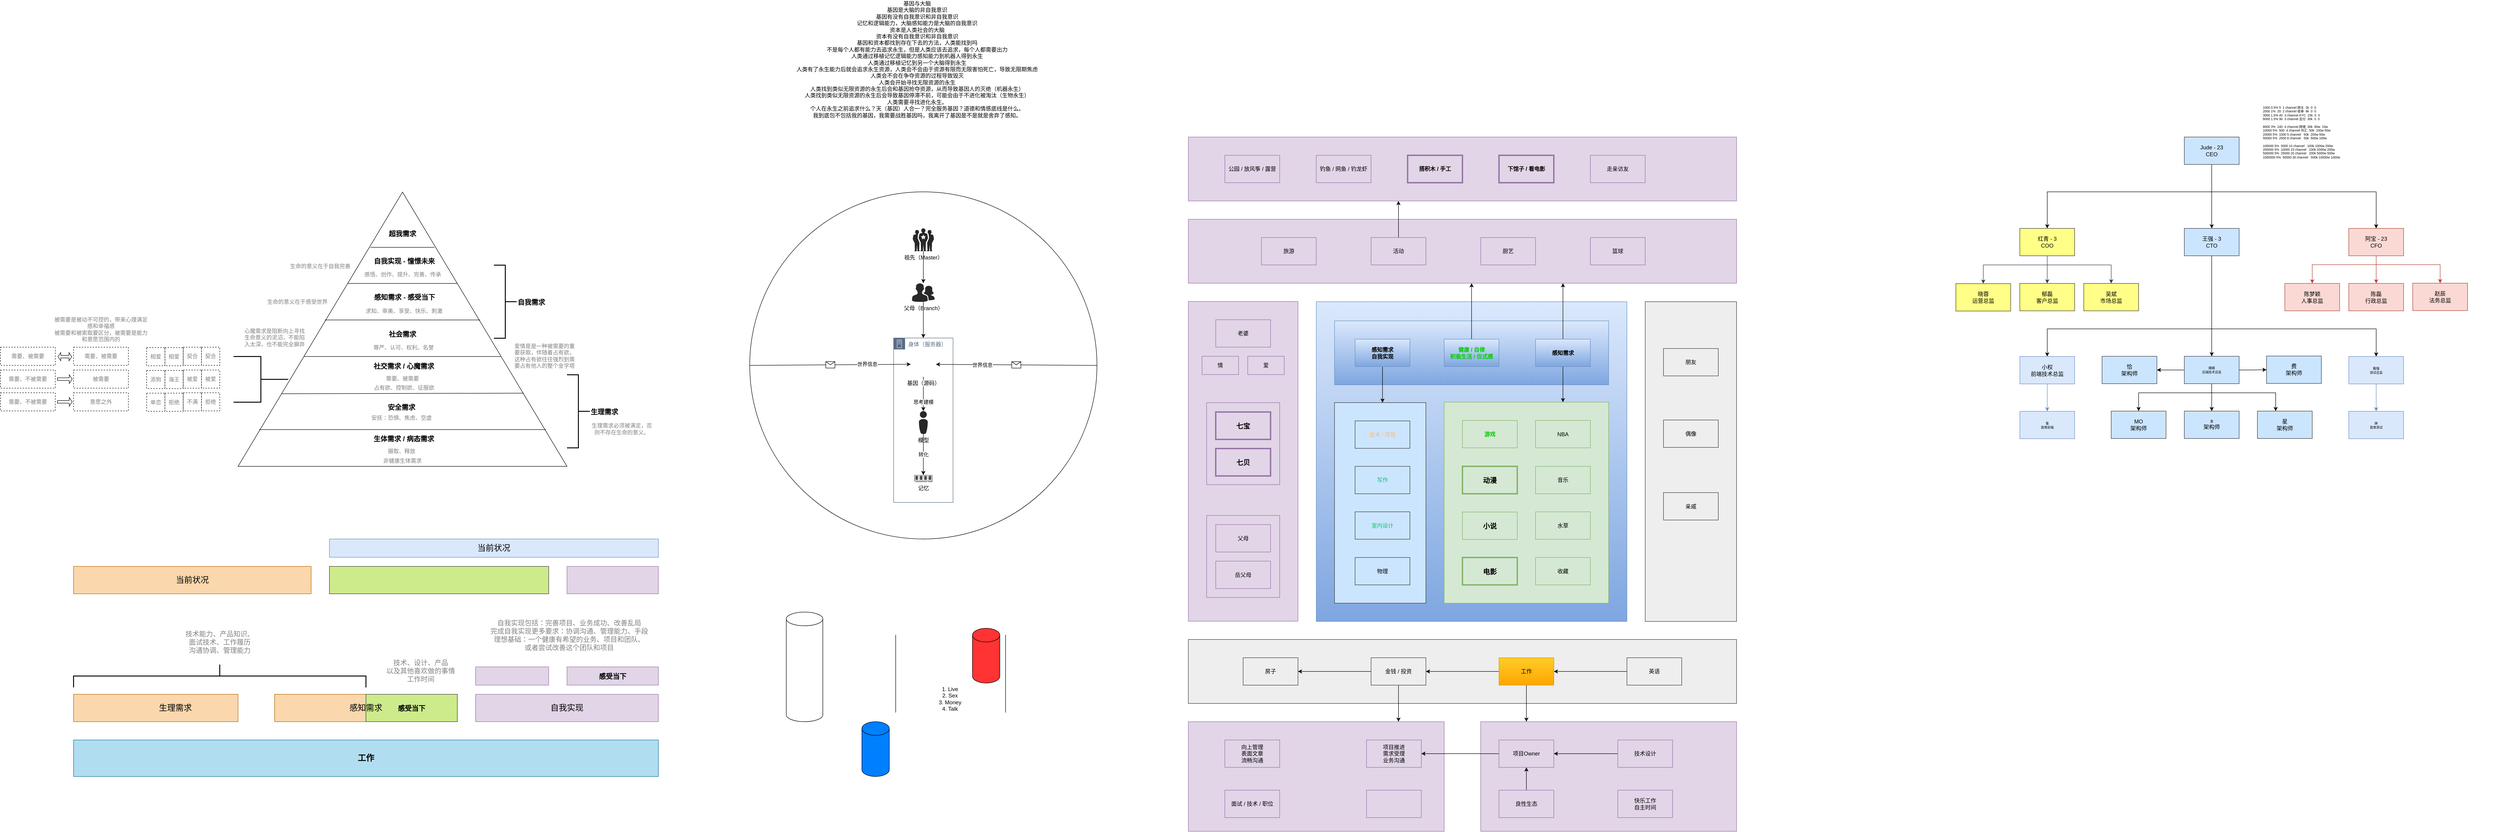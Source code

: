 <mxfile version="18.1.3" type="github" pages="2">
  <diagram id="C7MPo83l5ViuVZeambWs" name="人生建模">
    <mxGraphModel dx="7417" dy="4633" grid="1" gridSize="10" guides="1" tooltips="1" connect="1" arrows="1" fold="1" page="1" pageScale="1" pageWidth="827" pageHeight="1169" math="0" shadow="0">
      <root>
        <mxCell id="0" />
        <mxCell id="1" parent="0" />
        <mxCell id="J9Pcfo4qTEKgWs_4wT55-1" value="" style="rounded=0;whiteSpace=wrap;html=1;strokeColor=#9673a6;fontStyle=1;fillColor=#e1d5e7;" parent="1" vertex="1">
          <mxGeometry x="800" y="920" width="560" height="240" as="geometry" />
        </mxCell>
        <mxCell id="J9Pcfo4qTEKgWs_4wT55-2" value="" style="rounded=0;whiteSpace=wrap;html=1;strokeColor=#9673a6;fontStyle=1;fillColor=#e1d5e7;" parent="1" vertex="1">
          <mxGeometry x="800" width="240" height="700" as="geometry" />
        </mxCell>
        <mxCell id="J9Pcfo4qTEKgWs_4wT55-3" value="" style="rounded=0;whiteSpace=wrap;html=1;strokeColor=#9673a6;fontStyle=1;fillColor=#e1d5e7;" parent="1" vertex="1">
          <mxGeometry x="840" y="468.5" width="160" height="179.5" as="geometry" />
        </mxCell>
        <mxCell id="J9Pcfo4qTEKgWs_4wT55-4" value="" style="rounded=0;whiteSpace=wrap;html=1;strokeColor=#9673a6;fontStyle=1;fillColor=#e1d5e7;" parent="1" vertex="1">
          <mxGeometry x="840" y="221.5" width="160" height="179.5" as="geometry" />
        </mxCell>
        <mxCell id="J9Pcfo4qTEKgWs_4wT55-5" value="" style="rounded=0;whiteSpace=wrap;html=1;fontStyle=1;fillColor=#dae8fc;strokeColor=#6c8ebf;gradientColor=#7ea6e0;" parent="1" vertex="1">
          <mxGeometry x="1080" y="0.5" width="680" height="700" as="geometry" />
        </mxCell>
        <mxCell id="J9Pcfo4qTEKgWs_4wT55-6" value="" style="ellipse;whiteSpace=wrap;html=1;aspect=fixed;fillColor=none;" parent="1" vertex="1">
          <mxGeometry x="-160" y="-240" width="760" height="760" as="geometry" />
        </mxCell>
        <mxCell id="J9Pcfo4qTEKgWs_4wT55-7" value="身体（服务器）" style="points=[[0,0],[0.25,0],[0.5,0],[0.75,0],[1,0],[1,0.25],[1,0.5],[1,0.75],[1,1],[0.75,1],[0.5,1],[0.25,1],[0,1],[0,0.75],[0,0.5],[0,0.25]];outlineConnect=0;gradientColor=none;html=1;whiteSpace=wrap;fontSize=12;fontStyle=0;shape=mxgraph.aws4.group;grIcon=mxgraph.aws4.group_on_premise;strokeColor=#5A6C86;fillColor=none;verticalAlign=top;align=left;spacingLeft=30;fontColor=#5A6C86;dashed=0;" parent="1" vertex="1">
          <mxGeometry x="155" y="80" width="130" height="360" as="geometry" />
        </mxCell>
        <mxCell id="J9Pcfo4qTEKgWs_4wT55-8" style="edgeStyle=orthogonalEdgeStyle;rounded=0;orthogonalLoop=1;jettySize=auto;html=1;" parent="1" source="J9Pcfo4qTEKgWs_4wT55-9" target="J9Pcfo4qTEKgWs_4wT55-11" edge="1">
          <mxGeometry relative="1" as="geometry" />
        </mxCell>
        <mxCell id="J9Pcfo4qTEKgWs_4wT55-9" value="祖先（Master）" style="verticalLabelPosition=bottom;html=1;fillColor=#282828;strokeColor=none;verticalAlign=top;pointerEvents=1;align=center;shape=mxgraph.cisco_safe.people_places_things_icons.icon1;" parent="1" vertex="1">
          <mxGeometry x="196.75" y="-160" width="46.5" height="50" as="geometry" />
        </mxCell>
        <mxCell id="J9Pcfo4qTEKgWs_4wT55-10" style="edgeStyle=orthogonalEdgeStyle;rounded=0;orthogonalLoop=1;jettySize=auto;html=1;" parent="1" source="J9Pcfo4qTEKgWs_4wT55-11" target="J9Pcfo4qTEKgWs_4wT55-7" edge="1">
          <mxGeometry relative="1" as="geometry" />
        </mxCell>
        <mxCell id="J9Pcfo4qTEKgWs_4wT55-11" value="父母（Branch）" style="verticalLabelPosition=bottom;html=1;fillColor=#282828;strokeColor=none;verticalAlign=top;pointerEvents=1;align=center;shape=mxgraph.cisco_safe.people_places_things_icons.icon2;" parent="1" vertex="1">
          <mxGeometry x="195" y="-40" width="50" height="41" as="geometry" />
        </mxCell>
        <mxCell id="J9Pcfo4qTEKgWs_4wT55-12" value="思考建模" style="edgeStyle=orthogonalEdgeStyle;rounded=0;orthogonalLoop=1;jettySize=auto;html=1;" parent="1" source="J9Pcfo4qTEKgWs_4wT55-13" target="J9Pcfo4qTEKgWs_4wT55-21" edge="1">
          <mxGeometry x="0.467" relative="1" as="geometry">
            <Array as="points">
              <mxPoint x="220" y="210" />
              <mxPoint x="220" y="210" />
            </Array>
            <mxPoint as="offset" />
          </mxGeometry>
        </mxCell>
        <mxCell id="J9Pcfo4qTEKgWs_4wT55-13" value="基因（源码）" style="shape=image;html=1;verticalAlign=top;verticalLabelPosition=bottom;labelBackgroundColor=#ffffff;imageAspect=0;aspect=fixed;image=https://cdn4.iconfinder.com/data/icons/crime-and-security-24/64/27-128.png;fillColor=none;" parent="1" vertex="1">
          <mxGeometry x="192.5" y="110" width="55" height="55" as="geometry" />
        </mxCell>
        <mxCell id="J9Pcfo4qTEKgWs_4wT55-14" value="" style="endArrow=classic;html=1;entryX=0;entryY=0.5;entryDx=0;entryDy=0;exitX=0;exitY=0.5;exitDx=0;exitDy=0;" parent="1" source="J9Pcfo4qTEKgWs_4wT55-6" target="J9Pcfo4qTEKgWs_4wT55-13" edge="1">
          <mxGeometry relative="1" as="geometry">
            <mxPoint x="-20" y="144.5" as="sourcePoint" />
            <mxPoint x="110" y="144.5" as="targetPoint" />
          </mxGeometry>
        </mxCell>
        <mxCell id="J9Pcfo4qTEKgWs_4wT55-15" value="" style="shape=message;html=1;outlineConnect=0;" parent="J9Pcfo4qTEKgWs_4wT55-14" vertex="1">
          <mxGeometry width="20" height="14" relative="1" as="geometry">
            <mxPoint x="-10" y="-7" as="offset" />
          </mxGeometry>
        </mxCell>
        <mxCell id="J9Pcfo4qTEKgWs_4wT55-16" value="世界信息" style="edgeLabel;html=1;align=center;verticalAlign=middle;resizable=0;points=[];" parent="J9Pcfo4qTEKgWs_4wT55-14" vertex="1" connectable="0">
          <mxGeometry x="0.455" y="1" relative="1" as="geometry">
            <mxPoint as="offset" />
          </mxGeometry>
        </mxCell>
        <mxCell id="J9Pcfo4qTEKgWs_4wT55-17" value="" style="endArrow=classic;html=1;exitX=1;exitY=0.5;exitDx=0;exitDy=0;" parent="1" source="J9Pcfo4qTEKgWs_4wT55-6" target="J9Pcfo4qTEKgWs_4wT55-13" edge="1">
          <mxGeometry relative="1" as="geometry">
            <mxPoint x="340" y="140" as="sourcePoint" />
            <mxPoint x="545" y="140.5" as="targetPoint" />
          </mxGeometry>
        </mxCell>
        <mxCell id="J9Pcfo4qTEKgWs_4wT55-18" value="" style="shape=message;html=1;outlineConnect=0;" parent="J9Pcfo4qTEKgWs_4wT55-17" vertex="1">
          <mxGeometry width="20" height="14" relative="1" as="geometry">
            <mxPoint x="-10" y="-7" as="offset" />
          </mxGeometry>
        </mxCell>
        <mxCell id="J9Pcfo4qTEKgWs_4wT55-19" value="世界信息" style="edgeLabel;html=1;align=center;verticalAlign=middle;resizable=0;points=[];" parent="J9Pcfo4qTEKgWs_4wT55-17" vertex="1" connectable="0">
          <mxGeometry x="0.426" relative="1" as="geometry">
            <mxPoint as="offset" />
          </mxGeometry>
        </mxCell>
        <mxCell id="J9Pcfo4qTEKgWs_4wT55-20" value="转化" style="edgeStyle=orthogonalEdgeStyle;rounded=0;orthogonalLoop=1;jettySize=auto;html=1;" parent="1" source="J9Pcfo4qTEKgWs_4wT55-21" target="J9Pcfo4qTEKgWs_4wT55-22" edge="1">
          <mxGeometry relative="1" as="geometry" />
        </mxCell>
        <mxCell id="J9Pcfo4qTEKgWs_4wT55-21" value="模型" style="verticalLabelPosition=bottom;html=1;fillColor=#282828;strokeColor=none;verticalAlign=top;pointerEvents=1;align=center;shape=mxgraph.cisco_safe.people_places_things_icons.icon8;" parent="1" vertex="1">
          <mxGeometry x="210.25" y="240" width="19.5" height="50" as="geometry" />
        </mxCell>
        <mxCell id="J9Pcfo4qTEKgWs_4wT55-22" value="记忆" style="pointerEvents=1;shadow=0;dashed=0;html=1;strokeColor=none;fillColor=#434445;aspect=fixed;labelPosition=center;verticalLabelPosition=bottom;verticalAlign=top;align=center;outlineConnect=0;shape=mxgraph.vvd.memory;" parent="1" vertex="1">
          <mxGeometry x="200" y="380" width="40" height="15.2" as="geometry" />
        </mxCell>
        <mxCell id="J9Pcfo4qTEKgWs_4wT55-23" value="老婆" style="rounded=0;whiteSpace=wrap;html=1;strokeColor=#9673a6;fontStyle=0;fillColor=#e1d5e7;" parent="1" vertex="1">
          <mxGeometry x="860" y="40" width="120" height="60" as="geometry" />
        </mxCell>
        <mxCell id="J9Pcfo4qTEKgWs_4wT55-24" value="" style="rounded=0;whiteSpace=wrap;html=1;fillColor=#d5e8d4;strokeColor=#82b366;fontStyle=1;" parent="1" vertex="1">
          <mxGeometry x="1360" y="220.5" width="360" height="440" as="geometry" />
        </mxCell>
        <mxCell id="J9Pcfo4qTEKgWs_4wT55-25" value="NBA" style="rounded=0;whiteSpace=wrap;html=1;fillColor=#d5e8d4;strokeColor=#82b366;fontStyle=0;" parent="1" vertex="1">
          <mxGeometry x="1560" y="260.5" width="120" height="60" as="geometry" />
        </mxCell>
        <mxCell id="J9Pcfo4qTEKgWs_4wT55-26" value="" style="rounded=0;whiteSpace=wrap;html=1;fillColor=#dae8fc;strokeColor=#6c8ebf;fontStyle=1;gradientColor=#7ea6e0;" parent="1" vertex="1">
          <mxGeometry x="1120" y="42.5" width="600" height="140" as="geometry" />
        </mxCell>
        <mxCell id="J9Pcfo4qTEKgWs_4wT55-27" style="edgeStyle=orthogonalEdgeStyle;rounded=0;orthogonalLoop=1;jettySize=auto;html=1;fontColor=#009900;fontStyle=1" parent="1" source="J9Pcfo4qTEKgWs_4wT55-28" target="J9Pcfo4qTEKgWs_4wT55-57" edge="1">
          <mxGeometry relative="1" as="geometry">
            <Array as="points">
              <mxPoint x="1225" y="200" />
              <mxPoint x="1225" y="200" />
            </Array>
          </mxGeometry>
        </mxCell>
        <mxCell id="J9Pcfo4qTEKgWs_4wT55-28" value="感知需求&lt;br&gt;自我实现" style="rounded=0;whiteSpace=wrap;html=1;fillColor=#dae8fc;strokeColor=#6c8ebf;fontStyle=1;gradientColor=#7ea6e0;" parent="1" vertex="1">
          <mxGeometry x="1165" y="82.5" width="120" height="60" as="geometry" />
        </mxCell>
        <mxCell id="J9Pcfo4qTEKgWs_4wT55-29" value="" style="rounded=0;whiteSpace=wrap;html=1;fillColor=#eeeeee;strokeColor=#36393d;fontStyle=1;" parent="1" vertex="1">
          <mxGeometry x="1800" y="0.5" width="200" height="700" as="geometry" />
        </mxCell>
        <mxCell id="J9Pcfo4qTEKgWs_4wT55-30" value="七宝" style="rounded=0;whiteSpace=wrap;html=1;strokeColor=#9673a6;fontStyle=1;fillColor=#e1d5e7;fontSize=15;strokeWidth=3;" parent="1" vertex="1">
          <mxGeometry x="860" y="242" width="120" height="60" as="geometry" />
        </mxCell>
        <mxCell id="J9Pcfo4qTEKgWs_4wT55-31" value="七贝" style="rounded=0;whiteSpace=wrap;html=1;strokeColor=#9673a6;fontStyle=1;fillColor=#e1d5e7;fontSize=15;strokeWidth=3;" parent="1" vertex="1">
          <mxGeometry x="860" y="322" width="120" height="60" as="geometry" />
        </mxCell>
        <mxCell id="J9Pcfo4qTEKgWs_4wT55-32" value="父母" style="rounded=0;whiteSpace=wrap;html=1;strokeColor=#9673a6;fontStyle=0;fillColor=#e1d5e7;" parent="1" vertex="1">
          <mxGeometry x="860" y="488.5" width="120" height="60" as="geometry" />
        </mxCell>
        <mxCell id="J9Pcfo4qTEKgWs_4wT55-33" value="岳父母" style="rounded=0;whiteSpace=wrap;html=1;strokeColor=#9673a6;fontStyle=0;fillColor=#e1d5e7;" parent="1" vertex="1">
          <mxGeometry x="860" y="568.5" width="120" height="60" as="geometry" />
        </mxCell>
        <mxCell id="J9Pcfo4qTEKgWs_4wT55-34" value="亲戚" style="rounded=0;whiteSpace=wrap;html=1;fontStyle=0;fillColor=#eeeeee;strokeColor=#36393d;" parent="1" vertex="1">
          <mxGeometry x="1840" y="418.5" width="120" height="60" as="geometry" />
        </mxCell>
        <mxCell id="J9Pcfo4qTEKgWs_4wT55-35" value="朋友" style="rounded=0;whiteSpace=wrap;html=1;fontStyle=0;fillColor=#eeeeee;strokeColor=#36393d;" parent="1" vertex="1">
          <mxGeometry x="1840" y="103" width="120" height="60" as="geometry" />
        </mxCell>
        <mxCell id="J9Pcfo4qTEKgWs_4wT55-36" value="偶像" style="rounded=0;whiteSpace=wrap;html=1;fontStyle=0;fillColor=#eeeeee;strokeColor=#36393d;" parent="1" vertex="1">
          <mxGeometry x="1840" y="259.5" width="120" height="60" as="geometry" />
        </mxCell>
        <mxCell id="J9Pcfo4qTEKgWs_4wT55-37" value="" style="rounded=0;whiteSpace=wrap;html=1;fillColor=#eeeeee;strokeColor=#36393d;fontStyle=1;" parent="1" vertex="1">
          <mxGeometry x="800" y="740" width="1200" height="140" as="geometry" />
        </mxCell>
        <mxCell id="J9Pcfo4qTEKgWs_4wT55-38" style="edgeStyle=orthogonalEdgeStyle;rounded=0;orthogonalLoop=1;jettySize=auto;html=1;fontStyle=1;fontColor=#FFFFFF;" parent="1" source="J9Pcfo4qTEKgWs_4wT55-40" target="J9Pcfo4qTEKgWs_4wT55-53" edge="1">
          <mxGeometry relative="1" as="geometry" />
        </mxCell>
        <mxCell id="J9Pcfo4qTEKgWs_4wT55-39" style="edgeStyle=orthogonalEdgeStyle;rounded=0;orthogonalLoop=1;jettySize=auto;html=1;fontSize=15;" parent="1" source="J9Pcfo4qTEKgWs_4wT55-40" target="J9Pcfo4qTEKgWs_4wT55-1" edge="1">
          <mxGeometry relative="1" as="geometry">
            <Array as="points">
              <mxPoint x="1260" y="920" />
              <mxPoint x="1260" y="920" />
            </Array>
          </mxGeometry>
        </mxCell>
        <mxCell id="J9Pcfo4qTEKgWs_4wT55-40" value="金钱 / 投资" style="rounded=0;whiteSpace=wrap;html=1;fontStyle=0;fillColor=#eeeeee;strokeColor=#36393d;" parent="1" vertex="1">
          <mxGeometry x="1200" y="780" width="120" height="60" as="geometry" />
        </mxCell>
        <mxCell id="J9Pcfo4qTEKgWs_4wT55-41" style="edgeStyle=orthogonalEdgeStyle;rounded=0;orthogonalLoop=1;jettySize=auto;html=1;fontStyle=1" parent="1" source="J9Pcfo4qTEKgWs_4wT55-42" target="J9Pcfo4qTEKgWs_4wT55-64" edge="1">
          <mxGeometry relative="1" as="geometry">
            <mxPoint x="1420" y="-10" as="targetPoint" />
            <Array as="points">
              <mxPoint x="1420" y="-20" />
              <mxPoint x="1420" y="-20" />
            </Array>
          </mxGeometry>
        </mxCell>
        <mxCell id="J9Pcfo4qTEKgWs_4wT55-42" value="&lt;span style=&quot;&quot;&gt;健康 / 自律&lt;/span&gt;&lt;br&gt;积极生活 / 仪式感" style="rounded=0;whiteSpace=wrap;html=1;strokeColor=#6c8ebf;fontStyle=1;labelBackgroundColor=none;fillColor=#dae8fc;gradientColor=#7ea6e0;fontColor=#00CC00;" parent="1" vertex="1">
          <mxGeometry x="1360" y="82.5" width="120" height="60" as="geometry" />
        </mxCell>
        <mxCell id="J9Pcfo4qTEKgWs_4wT55-43" style="edgeStyle=orthogonalEdgeStyle;rounded=0;orthogonalLoop=1;jettySize=auto;html=1;fontStyle=1;fontColor=#FFFFFF;" parent="1" source="J9Pcfo4qTEKgWs_4wT55-45" target="J9Pcfo4qTEKgWs_4wT55-40" edge="1">
          <mxGeometry relative="1" as="geometry" />
        </mxCell>
        <mxCell id="J9Pcfo4qTEKgWs_4wT55-44" style="edgeStyle=orthogonalEdgeStyle;rounded=0;orthogonalLoop=1;jettySize=auto;html=1;fontSize=15;" parent="1" source="J9Pcfo4qTEKgWs_4wT55-45" target="J9Pcfo4qTEKgWs_4wT55-76" edge="1">
          <mxGeometry relative="1" as="geometry">
            <Array as="points">
              <mxPoint x="1540" y="910" />
              <mxPoint x="1540" y="910" />
            </Array>
          </mxGeometry>
        </mxCell>
        <mxCell id="J9Pcfo4qTEKgWs_4wT55-45" value="工作" style="rounded=0;whiteSpace=wrap;html=1;fontStyle=0;fillColor=#ffcd28;strokeColor=#d79b00;gradientColor=#ffa500;" parent="1" vertex="1">
          <mxGeometry x="1480" y="780" width="120" height="60" as="geometry" />
        </mxCell>
        <mxCell id="J9Pcfo4qTEKgWs_4wT55-46" value="游戏" style="rounded=0;whiteSpace=wrap;html=1;fillColor=#d5e8d4;strokeColor=#82b366;fontStyle=1;fontColor=#00CC00;" parent="1" vertex="1">
          <mxGeometry x="1400" y="260.5" width="120" height="60" as="geometry" />
        </mxCell>
        <mxCell id="J9Pcfo4qTEKgWs_4wT55-47" value="小说" style="rounded=0;whiteSpace=wrap;html=1;fillColor=#d5e8d4;strokeColor=#82b366;fontStyle=1;horizontal=1;fontSize=15;" parent="1" vertex="1">
          <mxGeometry x="1400" y="461" width="120" height="60" as="geometry" />
        </mxCell>
        <mxCell id="J9Pcfo4qTEKgWs_4wT55-48" value="动漫" style="rounded=0;whiteSpace=wrap;html=1;fillColor=#d5e8d4;strokeColor=#82b366;fontStyle=1;fontSize=15;strokeWidth=3;" parent="1" vertex="1">
          <mxGeometry x="1400" y="361" width="120" height="60" as="geometry" />
        </mxCell>
        <mxCell id="J9Pcfo4qTEKgWs_4wT55-49" value="电影" style="rounded=0;whiteSpace=wrap;html=1;fillColor=#d5e8d4;strokeColor=#82b366;fontStyle=1;fontSize=15;strokeWidth=3;" parent="1" vertex="1">
          <mxGeometry x="1400" y="560.5" width="120" height="60" as="geometry" />
        </mxCell>
        <mxCell id="J9Pcfo4qTEKgWs_4wT55-50" value="音乐" style="rounded=0;whiteSpace=wrap;html=1;fillColor=#d5e8d4;strokeColor=#82b366;fontStyle=0;" parent="1" vertex="1">
          <mxGeometry x="1560" y="361" width="120" height="60" as="geometry" />
        </mxCell>
        <mxCell id="J9Pcfo4qTEKgWs_4wT55-51" value="水草" style="rounded=0;whiteSpace=wrap;html=1;fillColor=#d5e8d4;strokeColor=#82b366;fontStyle=0;" parent="1" vertex="1">
          <mxGeometry x="1560" y="460.5" width="120" height="60" as="geometry" />
        </mxCell>
        <mxCell id="J9Pcfo4qTEKgWs_4wT55-52" value="收藏" style="rounded=0;whiteSpace=wrap;html=1;fillColor=#d5e8d4;strokeColor=#82b366;fontStyle=0;" parent="1" vertex="1">
          <mxGeometry x="1560" y="560.5" width="120" height="60" as="geometry" />
        </mxCell>
        <mxCell id="J9Pcfo4qTEKgWs_4wT55-53" value="房子" style="rounded=0;whiteSpace=wrap;html=1;fontStyle=0;fillColor=#eeeeee;strokeColor=#36393d;" parent="1" vertex="1">
          <mxGeometry x="920" y="780.0" width="120" height="60" as="geometry" />
        </mxCell>
        <mxCell id="J9Pcfo4qTEKgWs_4wT55-54" style="edgeStyle=orthogonalEdgeStyle;rounded=0;orthogonalLoop=1;jettySize=auto;html=1;fontStyle=1" parent="1" source="J9Pcfo4qTEKgWs_4wT55-56" target="J9Pcfo4qTEKgWs_4wT55-24" edge="1">
          <mxGeometry relative="1" as="geometry">
            <Array as="points">
              <mxPoint x="1620" y="210" />
              <mxPoint x="1620" y="210" />
            </Array>
          </mxGeometry>
        </mxCell>
        <mxCell id="J9Pcfo4qTEKgWs_4wT55-55" style="edgeStyle=orthogonalEdgeStyle;rounded=0;orthogonalLoop=1;jettySize=auto;html=1;fontSize=12;fontColor=#808080;" parent="1" source="J9Pcfo4qTEKgWs_4wT55-56" target="J9Pcfo4qTEKgWs_4wT55-64" edge="1">
          <mxGeometry relative="1" as="geometry">
            <Array as="points">
              <mxPoint x="1620" />
              <mxPoint x="1620" />
            </Array>
          </mxGeometry>
        </mxCell>
        <mxCell id="J9Pcfo4qTEKgWs_4wT55-56" value="感知需求" style="rounded=0;whiteSpace=wrap;html=1;fillColor=#dae8fc;strokeColor=#6c8ebf;fontStyle=1;gradientColor=#7ea6e0;" parent="1" vertex="1">
          <mxGeometry x="1560" y="82.5" width="120" height="60" as="geometry" />
        </mxCell>
        <mxCell id="J9Pcfo4qTEKgWs_4wT55-57" value="" style="rounded=0;whiteSpace=wrap;html=1;fillColor=#cce5ff;strokeColor=#36393d;fontStyle=1;" parent="1" vertex="1">
          <mxGeometry x="1120" y="221.5" width="200" height="439" as="geometry" />
        </mxCell>
        <mxCell id="J9Pcfo4qTEKgWs_4wT55-58" value="技术 / 项目" style="rounded=0;whiteSpace=wrap;html=1;fillColor=#cce5ff;strokeColor=#36393d;fontStyle=0;fontColor=#FFB570;" parent="1" vertex="1">
          <mxGeometry x="1165" y="261.5" width="120" height="60" as="geometry" />
        </mxCell>
        <mxCell id="J9Pcfo4qTEKgWs_4wT55-59" value="物理" style="rounded=0;whiteSpace=wrap;html=1;fillColor=#cce5ff;strokeColor=#36393d;fontStyle=0;" parent="1" vertex="1">
          <mxGeometry x="1165" y="560.5" width="120" height="60" as="geometry" />
        </mxCell>
        <mxCell id="J9Pcfo4qTEKgWs_4wT55-60" value="室内设计" style="rounded=0;whiteSpace=wrap;html=1;fillColor=#cce5ff;strokeColor=#36393d;fontStyle=0;fontColor=#00CC66;" parent="1" vertex="1">
          <mxGeometry x="1165" y="460.5" width="120" height="60" as="geometry" />
        </mxCell>
        <mxCell id="J9Pcfo4qTEKgWs_4wT55-61" style="edgeStyle=orthogonalEdgeStyle;rounded=0;orthogonalLoop=1;jettySize=auto;html=1;fontStyle=1" parent="1" source="J9Pcfo4qTEKgWs_4wT55-62" target="J9Pcfo4qTEKgWs_4wT55-45" edge="1">
          <mxGeometry relative="1" as="geometry" />
        </mxCell>
        <mxCell id="J9Pcfo4qTEKgWs_4wT55-62" value="英语" style="rounded=0;whiteSpace=wrap;html=1;fontStyle=0;fillColor=#eeeeee;strokeColor=#36393d;" parent="1" vertex="1">
          <mxGeometry x="1760" y="780" width="120" height="60" as="geometry" />
        </mxCell>
        <mxCell id="J9Pcfo4qTEKgWs_4wT55-63" value="写作" style="rounded=0;whiteSpace=wrap;html=1;fillColor=#cce5ff;strokeColor=#36393d;fontStyle=0;fontColor=#00CC66;" parent="1" vertex="1">
          <mxGeometry x="1165" y="361" width="120" height="60" as="geometry" />
        </mxCell>
        <mxCell id="J9Pcfo4qTEKgWs_4wT55-64" value="" style="rounded=0;whiteSpace=wrap;html=1;strokeColor=#9673a6;fontStyle=1;fillColor=#e1d5e7;" parent="1" vertex="1">
          <mxGeometry x="800" y="-180" width="1200" height="140" as="geometry" />
        </mxCell>
        <mxCell id="J9Pcfo4qTEKgWs_4wT55-65" value="旅游" style="rounded=0;whiteSpace=wrap;html=1;strokeColor=#9673a6;fontStyle=0;fillColor=#e1d5e7;" parent="1" vertex="1">
          <mxGeometry x="960" y="-140" width="120" height="60" as="geometry" />
        </mxCell>
        <mxCell id="J9Pcfo4qTEKgWs_4wT55-66" style="edgeStyle=orthogonalEdgeStyle;rounded=0;orthogonalLoop=1;jettySize=auto;html=1;fontColor=#00CC00;fontStyle=1" parent="1" source="J9Pcfo4qTEKgWs_4wT55-67" target="J9Pcfo4qTEKgWs_4wT55-69" edge="1">
          <mxGeometry relative="1" as="geometry">
            <Array as="points">
              <mxPoint x="1260" y="-170" />
              <mxPoint x="1260" y="-170" />
            </Array>
          </mxGeometry>
        </mxCell>
        <mxCell id="J9Pcfo4qTEKgWs_4wT55-67" value="活动" style="rounded=0;whiteSpace=wrap;html=1;strokeColor=#9673a6;fontStyle=0;fillColor=#e1d5e7;" parent="1" vertex="1">
          <mxGeometry x="1200" y="-140" width="120" height="60" as="geometry" />
        </mxCell>
        <mxCell id="J9Pcfo4qTEKgWs_4wT55-68" value="厨艺" style="rounded=0;whiteSpace=wrap;html=1;strokeColor=#9673a6;fontStyle=0;fillColor=#e1d5e7;" parent="1" vertex="1">
          <mxGeometry x="1440" y="-140" width="120" height="60" as="geometry" />
        </mxCell>
        <mxCell id="J9Pcfo4qTEKgWs_4wT55-69" value="" style="rounded=0;whiteSpace=wrap;html=1;strokeColor=#9673a6;fontStyle=1;fillColor=#e1d5e7;" parent="1" vertex="1">
          <mxGeometry x="800" y="-360" width="1200" height="140" as="geometry" />
        </mxCell>
        <mxCell id="J9Pcfo4qTEKgWs_4wT55-70" value="公园 / 放风筝 / 露营" style="rounded=0;whiteSpace=wrap;html=1;strokeColor=#9673a6;fontStyle=0;fillColor=#e1d5e7;" parent="1" vertex="1">
          <mxGeometry x="880" y="-320" width="120" height="60" as="geometry" />
        </mxCell>
        <mxCell id="J9Pcfo4qTEKgWs_4wT55-71" value="钓鱼 / 网鱼 / 钓龙虾" style="rounded=0;whiteSpace=wrap;html=1;strokeColor=#9673a6;fontStyle=0;fillColor=#e1d5e7;" parent="1" vertex="1">
          <mxGeometry x="1080" y="-320" width="120" height="60" as="geometry" />
        </mxCell>
        <mxCell id="J9Pcfo4qTEKgWs_4wT55-72" value="搭积木 / 手工" style="rounded=0;whiteSpace=wrap;html=1;strokeColor=#9673a6;fontStyle=1;fillColor=#e1d5e7;strokeWidth=3;" parent="1" vertex="1">
          <mxGeometry x="1280" y="-320" width="120" height="60" as="geometry" />
        </mxCell>
        <mxCell id="J9Pcfo4qTEKgWs_4wT55-73" value="下馆子 / 看电影" style="rounded=0;whiteSpace=wrap;html=1;strokeColor=#9673a6;fontStyle=1;fillColor=#e1d5e7;strokeWidth=3;" parent="1" vertex="1">
          <mxGeometry x="1480" y="-320" width="120" height="60" as="geometry" />
        </mxCell>
        <mxCell id="J9Pcfo4qTEKgWs_4wT55-74" value="走亲访友" style="rounded=0;whiteSpace=wrap;html=1;strokeColor=#9673a6;fontStyle=0;fillColor=#e1d5e7;" parent="1" vertex="1">
          <mxGeometry x="1680" y="-320" width="120" height="60" as="geometry" />
        </mxCell>
        <mxCell id="J9Pcfo4qTEKgWs_4wT55-75" value="篮球" style="rounded=0;whiteSpace=wrap;html=1;strokeColor=#9673a6;fontStyle=0;fillColor=#e1d5e7;" parent="1" vertex="1">
          <mxGeometry x="1680" y="-140" width="120" height="60" as="geometry" />
        </mxCell>
        <mxCell id="J9Pcfo4qTEKgWs_4wT55-76" value="" style="rounded=0;whiteSpace=wrap;html=1;strokeColor=#9673a6;fontStyle=1;fillColor=#e1d5e7;" parent="1" vertex="1">
          <mxGeometry x="1440" y="920" width="560" height="240" as="geometry" />
        </mxCell>
        <mxCell id="J9Pcfo4qTEKgWs_4wT55-77" style="edgeStyle=orthogonalEdgeStyle;rounded=0;orthogonalLoop=1;jettySize=auto;html=1;" parent="1" source="J9Pcfo4qTEKgWs_4wT55-78" target="J9Pcfo4qTEKgWs_4wT55-86" edge="1">
          <mxGeometry relative="1" as="geometry" />
        </mxCell>
        <mxCell id="J9Pcfo4qTEKgWs_4wT55-78" value="项目Owner" style="rounded=0;whiteSpace=wrap;html=1;strokeColor=#9673a6;fontStyle=0;fillColor=#e1d5e7;" parent="1" vertex="1">
          <mxGeometry x="1480" y="960" width="120" height="60" as="geometry" />
        </mxCell>
        <mxCell id="J9Pcfo4qTEKgWs_4wT55-79" style="edgeStyle=orthogonalEdgeStyle;rounded=0;orthogonalLoop=1;jettySize=auto;html=1;" parent="1" source="J9Pcfo4qTEKgWs_4wT55-80" target="J9Pcfo4qTEKgWs_4wT55-78" edge="1">
          <mxGeometry relative="1" as="geometry" />
        </mxCell>
        <mxCell id="J9Pcfo4qTEKgWs_4wT55-80" value="技术设计" style="rounded=0;whiteSpace=wrap;html=1;strokeColor=#9673a6;fontStyle=0;fillColor=#e1d5e7;" parent="1" vertex="1">
          <mxGeometry x="1740" y="960" width="120" height="60" as="geometry" />
        </mxCell>
        <mxCell id="J9Pcfo4qTEKgWs_4wT55-81" style="edgeStyle=orthogonalEdgeStyle;rounded=0;orthogonalLoop=1;jettySize=auto;html=1;" parent="1" source="J9Pcfo4qTEKgWs_4wT55-82" target="J9Pcfo4qTEKgWs_4wT55-78" edge="1">
          <mxGeometry relative="1" as="geometry" />
        </mxCell>
        <mxCell id="J9Pcfo4qTEKgWs_4wT55-82" value="良性生态" style="rounded=0;whiteSpace=wrap;html=1;strokeColor=#9673a6;fontStyle=0;fillColor=#e1d5e7;" parent="1" vertex="1">
          <mxGeometry x="1480" y="1070" width="120" height="60" as="geometry" />
        </mxCell>
        <mxCell id="J9Pcfo4qTEKgWs_4wT55-83" value="快乐工作&lt;br&gt;自主时间" style="rounded=0;whiteSpace=wrap;html=1;strokeColor=#9673a6;fontStyle=0;fillColor=#e1d5e7;" parent="1" vertex="1">
          <mxGeometry x="1740" y="1070" width="120" height="60" as="geometry" />
        </mxCell>
        <mxCell id="J9Pcfo4qTEKgWs_4wT55-84" value="向上管理&lt;br&gt;表面文章&lt;br&gt;流畅沟通" style="rounded=0;whiteSpace=wrap;html=1;strokeColor=#9673a6;fontStyle=0;fillColor=#e1d5e7;" parent="1" vertex="1">
          <mxGeometry x="880" y="960" width="120" height="60" as="geometry" />
        </mxCell>
        <mxCell id="J9Pcfo4qTEKgWs_4wT55-85" value="面试 / 技术 / 职位" style="rounded=0;whiteSpace=wrap;html=1;strokeColor=#9673a6;fontStyle=0;fillColor=#e1d5e7;" parent="1" vertex="1">
          <mxGeometry x="880" y="1070" width="120" height="60" as="geometry" />
        </mxCell>
        <mxCell id="J9Pcfo4qTEKgWs_4wT55-86" value="项目推进&lt;br&gt;需求受理&lt;br&gt;业务沟通" style="rounded=0;whiteSpace=wrap;html=1;strokeColor=#9673a6;fontStyle=0;fillColor=#e1d5e7;" parent="1" vertex="1">
          <mxGeometry x="1190" y="960" width="120" height="60" as="geometry" />
        </mxCell>
        <mxCell id="J9Pcfo4qTEKgWs_4wT55-87" value="" style="rounded=0;whiteSpace=wrap;html=1;strokeColor=#9673a6;fontStyle=0;fillColor=#e1d5e7;" parent="1" vertex="1">
          <mxGeometry x="1190" y="1070" width="120" height="60" as="geometry" />
        </mxCell>
        <mxCell id="J9Pcfo4qTEKgWs_4wT55-88" value="情" style="rounded=0;whiteSpace=wrap;html=1;strokeColor=#9673a6;fontStyle=0;fillColor=#e1d5e7;" parent="1" vertex="1">
          <mxGeometry x="830" y="120" width="80" height="40" as="geometry" />
        </mxCell>
        <mxCell id="J9Pcfo4qTEKgWs_4wT55-89" value="爱" style="rounded=0;whiteSpace=wrap;html=1;strokeColor=#9673a6;fontStyle=0;fillColor=#e1d5e7;" parent="1" vertex="1">
          <mxGeometry x="930" y="120" width="80" height="40" as="geometry" />
        </mxCell>
        <mxCell id="J9Pcfo4qTEKgWs_4wT55-90" value="" style="shape=image;html=1;verticalAlign=top;verticalLabelPosition=bottom;labelBackgroundColor=#ffffff;imageAspect=0;aspect=fixed;image=https://cdn2.iconfinder.com/data/icons/bitsies/128/Heart-128.png" parent="1" vertex="1">
          <mxGeometry x="280" y="680" width="240" height="240" as="geometry" />
        </mxCell>
        <mxCell id="J9Pcfo4qTEKgWs_4wT55-91" value="" style="shape=cylinder3;whiteSpace=wrap;html=1;boundedLbl=1;backgroundOutline=1;size=15;" parent="1" vertex="1">
          <mxGeometry x="-80" y="680" width="80" height="240" as="geometry" />
        </mxCell>
        <mxCell id="J9Pcfo4qTEKgWs_4wT55-92" value="" style="shape=image;html=1;verticalAlign=top;verticalLabelPosition=bottom;labelBackgroundColor=#ffffff;imageAspect=0;aspect=fixed;image=https://cdn2.iconfinder.com/data/icons/bitsies/128/Heart-128.png;fillColor=#007FFF;strokeWidth=1;" parent="1" vertex="1">
          <mxGeometry x="40" y="680" width="240" height="240" as="geometry" />
        </mxCell>
        <mxCell id="J9Pcfo4qTEKgWs_4wT55-93" value="" style="shape=image;html=1;verticalAlign=top;verticalLabelPosition=bottom;labelBackgroundColor=#ffffff;imageAspect=0;aspect=fixed;image=https://cdn4.iconfinder.com/data/icons/twitter-29/512/166_Heart_Love_Like_Twitter-128.png" parent="1" vertex="1">
          <mxGeometry x="360" y="640" width="40" height="40" as="geometry" />
        </mxCell>
        <mxCell id="J9Pcfo4qTEKgWs_4wT55-94" value="" style="shape=image;html=1;verticalAlign=top;verticalLabelPosition=bottom;labelBackgroundColor=#ffffff;imageAspect=0;aspect=fixed;image=https://cdn4.iconfinder.com/data/icons/twitter-29/512/166_Heart_Love_Like_Twitter-128.png" parent="1" vertex="1">
          <mxGeometry x="400" y="640" width="40" height="40" as="geometry" />
        </mxCell>
        <mxCell id="J9Pcfo4qTEKgWs_4wT55-95" value="" style="endArrow=none;html=1;" parent="1" edge="1">
          <mxGeometry width="50" height="50" relative="1" as="geometry">
            <mxPoint x="400" y="730" as="sourcePoint" />
            <mxPoint x="400" y="900" as="targetPoint" />
          </mxGeometry>
        </mxCell>
        <mxCell id="J9Pcfo4qTEKgWs_4wT55-96" value="" style="endArrow=none;html=1;" parent="1" edge="1">
          <mxGeometry width="50" height="50" relative="1" as="geometry">
            <mxPoint x="159.5" y="730" as="sourcePoint" />
            <mxPoint x="159.5" y="900" as="targetPoint" />
          </mxGeometry>
        </mxCell>
        <mxCell id="J9Pcfo4qTEKgWs_4wT55-97" value="" style="shape=image;html=1;verticalAlign=top;verticalLabelPosition=bottom;labelBackgroundColor=#ffffff;imageAspect=0;aspect=fixed;image=https://cdn1.iconfinder.com/data/icons/father-s-day-doodles/32/father_son_day_holding-128.png" parent="1" vertex="1">
          <mxGeometry x="410" y="740" width="71" height="71" as="geometry" />
        </mxCell>
        <mxCell id="J9Pcfo4qTEKgWs_4wT55-98" value="" style="shape=image;html=1;verticalAlign=top;verticalLabelPosition=bottom;labelBackgroundColor=#ffffff;imageAspect=0;aspect=fixed;image=https://cdn1.iconfinder.com/data/icons/father-s-day-doodles/32/father_son_day_holding-128.png" parent="1" vertex="1">
          <mxGeometry x="80" y="740" width="71" height="71" as="geometry" />
        </mxCell>
        <mxCell id="J9Pcfo4qTEKgWs_4wT55-99" value="" style="shape=cylinder3;whiteSpace=wrap;html=1;boundedLbl=1;backgroundOutline=1;size=15;fillColor=#007FFF;" parent="1" vertex="1">
          <mxGeometry x="85.5" y="920" width="60" height="120" as="geometry" />
        </mxCell>
        <mxCell id="J9Pcfo4qTEKgWs_4wT55-100" value="" style="shape=cylinder3;whiteSpace=wrap;html=1;boundedLbl=1;backgroundOutline=1;size=15;fillColor=#FF3333;" parent="1" vertex="1">
          <mxGeometry x="327.5" y="715.5" width="60" height="120" as="geometry" />
        </mxCell>
        <mxCell id="J9Pcfo4qTEKgWs_4wT55-101" value="1. Live&lt;br&gt;2. Sex&lt;br&gt;3. Money&lt;br&gt;4. Talk" style="text;html=1;align=center;verticalAlign=middle;resizable=0;points=[];autosize=1;strokeColor=none;" parent="1" vertex="1">
          <mxGeometry x="247.5" y="840" width="60" height="60" as="geometry" />
        </mxCell>
        <mxCell id="J9Pcfo4qTEKgWs_4wT55-102" value="" style="triangle;whiteSpace=wrap;html=1;fontColor=#000000;direction=north;" parent="1" vertex="1">
          <mxGeometry x="-1280" y="-239.5" width="720" height="600.5" as="geometry" />
        </mxCell>
        <mxCell id="J9Pcfo4qTEKgWs_4wT55-103" value="" style="endArrow=none;html=1;fontColor=#000000;entryX=0.134;entryY=0.936;entryDx=0;entryDy=0;entryPerimeter=0;" parent="1" target="J9Pcfo4qTEKgWs_4wT55-102" edge="1">
          <mxGeometry width="50" height="50" relative="1" as="geometry">
            <mxPoint x="-1234" y="280.5" as="sourcePoint" />
            <mxPoint x="-650" y="321.5" as="targetPoint" />
            <Array as="points" />
          </mxGeometry>
        </mxCell>
        <mxCell id="J9Pcfo4qTEKgWs_4wT55-104" value="生体需求 / 病态需求" style="text;html=1;strokeColor=none;fillColor=none;align=center;verticalAlign=middle;whiteSpace=wrap;rounded=0;fontColor=#000000;fontSize=15;fontStyle=1" parent="1" vertex="1">
          <mxGeometry x="-991.87" y="290" width="150" height="20" as="geometry" />
        </mxCell>
        <mxCell id="J9Pcfo4qTEKgWs_4wT55-105" value="" style="endArrow=none;html=1;fontColor=#000000;exitX=0.124;exitY=0.064;exitDx=0;exitDy=0;exitPerimeter=0;" parent="1" edge="1">
          <mxGeometry width="50" height="50" relative="1" as="geometry">
            <mxPoint x="-1185" y="202.028" as="sourcePoint" />
            <mxPoint x="-655" y="200.75" as="targetPoint" />
            <Array as="points" />
          </mxGeometry>
        </mxCell>
        <mxCell id="J9Pcfo4qTEKgWs_4wT55-106" value="" style="endArrow=none;html=1;fontColor=#000000;" parent="1" edge="1">
          <mxGeometry width="50" height="50" relative="1" as="geometry">
            <mxPoint x="-1135" y="120.5" as="sourcePoint" />
            <mxPoint x="-705" y="120.5" as="targetPoint" />
            <Array as="points" />
          </mxGeometry>
        </mxCell>
        <mxCell id="J9Pcfo4qTEKgWs_4wT55-107" value="" style="endArrow=none;html=1;fontColor=#000000;" parent="1" edge="1">
          <mxGeometry width="50" height="50" relative="1" as="geometry">
            <mxPoint x="-1090" y="40.5" as="sourcePoint" />
            <mxPoint x="-750" y="40.5" as="targetPoint" />
            <Array as="points" />
          </mxGeometry>
        </mxCell>
        <mxCell id="J9Pcfo4qTEKgWs_4wT55-108" value="" style="endArrow=none;html=1;fontColor=#000000;" parent="1" edge="1">
          <mxGeometry width="50" height="50" relative="1" as="geometry">
            <mxPoint x="-1040" y="-39.5" as="sourcePoint" />
            <mxPoint x="-800" y="-39.5" as="targetPoint" />
            <Array as="points" />
          </mxGeometry>
        </mxCell>
        <mxCell id="J9Pcfo4qTEKgWs_4wT55-109" value="" style="endArrow=none;html=1;fontColor=#000000;" parent="1" edge="1">
          <mxGeometry width="50" height="50" relative="1" as="geometry">
            <mxPoint x="-990" y="-118.5" as="sourcePoint" />
            <mxPoint x="-850" y="-118.5" as="targetPoint" />
            <Array as="points" />
          </mxGeometry>
        </mxCell>
        <mxCell id="J9Pcfo4qTEKgWs_4wT55-110" value="摄取、释放" style="text;html=1;strokeColor=none;fillColor=none;align=center;verticalAlign=middle;whiteSpace=wrap;rounded=0;fontColor=#808080;" parent="1" vertex="1">
          <mxGeometry x="-1042.5" y="317.5" width="240" height="20" as="geometry" />
        </mxCell>
        <mxCell id="J9Pcfo4qTEKgWs_4wT55-111" value="安全需求" style="text;html=1;strokeColor=none;fillColor=none;align=center;verticalAlign=middle;whiteSpace=wrap;rounded=0;fontColor=#000000;fontSize=15;fontStyle=1" parent="1" vertex="1">
          <mxGeometry x="-962.5" y="220.5" width="80" height="20" as="geometry" />
        </mxCell>
        <mxCell id="J9Pcfo4qTEKgWs_4wT55-112" value="安抚：恐惧、焦虑、空虚" style="text;html=1;strokeColor=none;fillColor=none;align=center;verticalAlign=middle;whiteSpace=wrap;rounded=0;fontColor=#808080;" parent="1" vertex="1">
          <mxGeometry x="-1017.5" y="244.5" width="190" height="20" as="geometry" />
        </mxCell>
        <mxCell id="J9Pcfo4qTEKgWs_4wT55-113" value="社交需求 / 心魔需求" style="text;html=1;strokeColor=none;fillColor=none;align=center;verticalAlign=middle;whiteSpace=wrap;rounded=0;fontColor=#000000;fontSize=15;fontStyle=1" parent="1" vertex="1">
          <mxGeometry x="-997.5" y="131" width="160" height="20" as="geometry" />
        </mxCell>
        <mxCell id="J9Pcfo4qTEKgWs_4wT55-114" value="需要、被需要" style="text;html=1;strokeColor=none;fillColor=none;align=center;verticalAlign=middle;whiteSpace=wrap;rounded=0;fontColor=#808080;" parent="1" vertex="1">
          <mxGeometry x="-965" y="159.43" width="90" height="20" as="geometry" />
        </mxCell>
        <mxCell id="J9Pcfo4qTEKgWs_4wT55-115" value="被需要是被动不可控的，带来心理满足感和幸福感&lt;br&gt;被需要和被索取要区分，被需要是能力和意愿范围内的" style="text;html=1;strokeColor=none;fillColor=none;align=center;verticalAlign=middle;whiteSpace=wrap;rounded=0;fontColor=#808080;" parent="1" vertex="1">
          <mxGeometry x="-1688.12" y="30.75" width="216.25" height="60" as="geometry" />
        </mxCell>
        <mxCell id="J9Pcfo4qTEKgWs_4wT55-116" value="尊严、认可、权利、名誉" style="text;html=1;strokeColor=none;fillColor=none;align=center;verticalAlign=middle;whiteSpace=wrap;rounded=0;fontColor=#808080;" parent="1" vertex="1">
          <mxGeometry x="-1040" y="90.5" width="245" height="20" as="geometry" />
        </mxCell>
        <mxCell id="J9Pcfo4qTEKgWs_4wT55-117" value="社会需求" style="text;html=1;strokeColor=none;fillColor=none;align=center;verticalAlign=middle;whiteSpace=wrap;rounded=0;fontColor=#000000;fontSize=15;fontStyle=1" parent="1" vertex="1">
          <mxGeometry x="-960" y="60.5" width="80" height="20" as="geometry" />
        </mxCell>
        <mxCell id="J9Pcfo4qTEKgWs_4wT55-118" value="感知需求 - 感受当下" style="text;html=1;strokeColor=none;fillColor=none;align=center;verticalAlign=middle;whiteSpace=wrap;rounded=0;fontColor=#000000;fontSize=15;fontStyle=1" parent="1" vertex="1">
          <mxGeometry x="-991.87" y="-20" width="152.5" height="20" as="geometry" />
        </mxCell>
        <mxCell id="J9Pcfo4qTEKgWs_4wT55-119" value="求知、审美、享受、快乐、刺激" style="text;html=1;strokeColor=none;fillColor=none;align=center;verticalAlign=middle;whiteSpace=wrap;rounded=0;fontColor=#808080;" parent="1" vertex="1">
          <mxGeometry x="-1039.37" y="10.75" width="245" height="20" as="geometry" />
        </mxCell>
        <mxCell id="J9Pcfo4qTEKgWs_4wT55-120" value="自我实现 - 憧憬未来" style="text;html=1;strokeColor=none;fillColor=none;align=center;verticalAlign=middle;whiteSpace=wrap;rounded=0;fontColor=#000000;fontSize=15;fontStyle=1" parent="1" vertex="1">
          <mxGeometry x="-995.62" y="-99.5" width="160" height="20" as="geometry" />
        </mxCell>
        <mxCell id="J9Pcfo4qTEKgWs_4wT55-121" value="感悟、创作、提升、完善、传承" style="text;html=1;strokeColor=none;fillColor=none;align=center;verticalAlign=middle;whiteSpace=wrap;rounded=0;fontColor=#808080;" parent="1" vertex="1">
          <mxGeometry x="-1042.5" y="-69.5" width="245" height="20" as="geometry" />
        </mxCell>
        <mxCell id="J9Pcfo4qTEKgWs_4wT55-122" value="超我需求" style="text;html=1;strokeColor=none;fillColor=none;align=center;verticalAlign=middle;whiteSpace=wrap;rounded=0;fontColor=#000000;fontSize=15;fontStyle=1" parent="1" vertex="1">
          <mxGeometry x="-960" y="-159.5" width="80" height="20" as="geometry" />
        </mxCell>
        <mxCell id="J9Pcfo4qTEKgWs_4wT55-123" value="&lt;font color=&quot;#000000&quot;&gt;&lt;b&gt;生理需求&lt;/b&gt;&lt;/font&gt;" style="strokeWidth=2;html=1;shape=mxgraph.flowchart.annotation_2;align=left;labelPosition=right;pointerEvents=1;fontSize=15;fontColor=#808080;direction=west;" parent="1" vertex="1">
          <mxGeometry x="-560" y="160.5" width="50" height="160" as="geometry" />
        </mxCell>
        <mxCell id="J9Pcfo4qTEKgWs_4wT55-124" value="&lt;font color=&quot;#000000&quot;&gt;&lt;b&gt;自我需求&lt;/b&gt;&lt;/font&gt;" style="strokeWidth=2;html=1;shape=mxgraph.flowchart.annotation_2;align=left;labelPosition=right;pointerEvents=1;fontSize=15;fontColor=#808080;direction=west;" parent="1" vertex="1">
          <mxGeometry x="-720" y="-79.5" width="50" height="160" as="geometry" />
        </mxCell>
        <mxCell id="J9Pcfo4qTEKgWs_4wT55-125" value="生理需求必须被满足，否则不存在生命的意义。" style="text;html=1;strokeColor=none;fillColor=none;align=center;verticalAlign=middle;whiteSpace=wrap;rounded=0;fontColor=#808080;" parent="1" vertex="1">
          <mxGeometry x="-510" y="250.5" width="140" height="56" as="geometry" />
        </mxCell>
        <mxCell id="J9Pcfo4qTEKgWs_4wT55-126" value="心魔需求是阻断向上寻找生命意义的泥沼，不能陷入太深，也不能完全摒弃" style="text;html=1;strokeColor=none;fillColor=none;align=center;verticalAlign=middle;whiteSpace=wrap;rounded=0;fontColor=#808080;" parent="1" vertex="1">
          <mxGeometry x="-1270" y="50.5" width="140" height="56" as="geometry" />
        </mxCell>
        <mxCell id="J9Pcfo4qTEKgWs_4wT55-127" value="生命的意义在于感受世界" style="text;html=1;strokeColor=none;fillColor=none;align=center;verticalAlign=middle;whiteSpace=wrap;rounded=0;fontColor=#808080;" parent="1" vertex="1">
          <mxGeometry x="-1220" y="-27.5" width="140" height="56" as="geometry" />
        </mxCell>
        <mxCell id="J9Pcfo4qTEKgWs_4wT55-128" value="生命的意义在于自我完善" style="text;html=1;strokeColor=none;fillColor=none;align=center;verticalAlign=middle;whiteSpace=wrap;rounded=0;fontColor=#808080;" parent="1" vertex="1">
          <mxGeometry x="-1170" y="-105.5" width="140" height="56" as="geometry" />
        </mxCell>
        <mxCell id="J9Pcfo4qTEKgWs_4wT55-129" value="爱情是是一种被需要的重要获取，伴随着占有欲，这种占有欲往往强烈到需要占有他人的整个金字塔" style="text;html=1;strokeColor=none;fillColor=none;align=center;verticalAlign=middle;whiteSpace=wrap;rounded=0;fontColor=#808080;" parent="1" vertex="1">
          <mxGeometry x="-679" y="90.5" width="140" height="56" as="geometry" />
        </mxCell>
        <mxCell id="J9Pcfo4qTEKgWs_4wT55-130" value="需要、被需要" style="text;html=1;fillColor=none;align=center;verticalAlign=middle;whiteSpace=wrap;rounded=0;fontColor=#808080;labelBorderColor=none;labelBackgroundColor=none;strokeColor=#000000;dashed=1;" parent="1" vertex="1">
          <mxGeometry x="-1800" y="100.12" width="120" height="39.75" as="geometry" />
        </mxCell>
        <mxCell id="J9Pcfo4qTEKgWs_4wT55-131" value="需要、被需要" style="text;html=1;align=center;verticalAlign=middle;whiteSpace=wrap;rounded=0;fontColor=#808080;strokeColor=#000000;dashed=1;" parent="1" vertex="1">
          <mxGeometry x="-1640" y="100.12" width="120" height="39.75" as="geometry" />
        </mxCell>
        <mxCell id="J9Pcfo4qTEKgWs_4wT55-132" value="" style="shape=doubleArrow;whiteSpace=wrap;html=1;fontSize=15;fontColor=#808080;" parent="1" vertex="1">
          <mxGeometry x="-1674" y="111.87" width="30" height="18" as="geometry" />
        </mxCell>
        <mxCell id="J9Pcfo4qTEKgWs_4wT55-133" value="相爱" style="text;html=1;fillColor=none;align=center;verticalAlign=middle;whiteSpace=wrap;rounded=0;fontColor=#808080;strokeColor=#000000;dashed=1;" parent="1" vertex="1">
          <mxGeometry x="-1480" y="101" width="40" height="39.75" as="geometry" />
        </mxCell>
        <mxCell id="J9Pcfo4qTEKgWs_4wT55-134" value="需要、不被需要" style="text;html=1;fillColor=none;align=center;verticalAlign=middle;whiteSpace=wrap;rounded=0;fontColor=#808080;labelBorderColor=none;labelBackgroundColor=none;strokeColor=#000000;dashed=1;fontSize=12;fontStyle=0" parent="1" vertex="1">
          <mxGeometry x="-1800" y="150.12" width="120" height="39.75" as="geometry" />
        </mxCell>
        <mxCell id="J9Pcfo4qTEKgWs_4wT55-135" value="被需要" style="text;html=1;align=center;verticalAlign=middle;whiteSpace=wrap;rounded=0;fontColor=#808080;strokeColor=#000000;dashed=1;" parent="1" vertex="1">
          <mxGeometry x="-1640" y="150.12" width="120" height="39.75" as="geometry" />
        </mxCell>
        <mxCell id="J9Pcfo4qTEKgWs_4wT55-136" value="" style="shape=singleArrow;whiteSpace=wrap;html=1;labelBackgroundColor=none;fontSize=12;fontColor=#808080;strokeColor=#000000;fillColor=none;" parent="1" vertex="1">
          <mxGeometry x="-1675" y="160.56" width="32" height="18.87" as="geometry" />
        </mxCell>
        <mxCell id="J9Pcfo4qTEKgWs_4wT55-137" value="&lt;font style=&quot;font-size: 12px;&quot;&gt;需要、不被需要&lt;/font&gt;" style="text;html=1;fillColor=none;align=center;verticalAlign=middle;whiteSpace=wrap;rounded=0;fontColor=#808080;labelBorderColor=none;labelBackgroundColor=none;strokeColor=#000000;dashed=1;fontSize=12;fontStyle=0" parent="1" vertex="1">
          <mxGeometry x="-1800" y="199.87" width="120" height="39.75" as="geometry" />
        </mxCell>
        <mxCell id="J9Pcfo4qTEKgWs_4wT55-138" value="意愿之外" style="text;html=1;align=center;verticalAlign=middle;whiteSpace=wrap;rounded=0;fontColor=#808080;strokeColor=#000000;dashed=1;" parent="1" vertex="1">
          <mxGeometry x="-1640" y="199.87" width="120" height="39.75" as="geometry" />
        </mxCell>
        <mxCell id="J9Pcfo4qTEKgWs_4wT55-139" value="" style="shape=singleArrow;whiteSpace=wrap;html=1;labelBackgroundColor=none;fontSize=12;fontColor=#808080;strokeColor=#000000;fillColor=none;" parent="1" vertex="1">
          <mxGeometry x="-1675" y="210.31" width="32" height="18.87" as="geometry" />
        </mxCell>
        <mxCell id="J9Pcfo4qTEKgWs_4wT55-140" value="相爱" style="text;html=1;fillColor=none;align=center;verticalAlign=middle;whiteSpace=wrap;rounded=0;fontColor=#808080;strokeColor=#000000;dashed=1;" parent="1" vertex="1">
          <mxGeometry x="-1440" y="101" width="40" height="39.75" as="geometry" />
        </mxCell>
        <mxCell id="J9Pcfo4qTEKgWs_4wT55-141" value="契合" style="text;html=1;fillColor=none;align=center;verticalAlign=middle;whiteSpace=wrap;rounded=0;fontColor=#808080;strokeColor=#000000;dashed=1;" parent="1" vertex="1">
          <mxGeometry x="-1400" y="100.12" width="40" height="39.75" as="geometry" />
        </mxCell>
        <mxCell id="J9Pcfo4qTEKgWs_4wT55-142" value="契合" style="text;html=1;fillColor=none;align=center;verticalAlign=middle;whiteSpace=wrap;rounded=0;fontColor=#808080;strokeColor=#000000;dashed=1;" parent="1" vertex="1">
          <mxGeometry x="-1360" y="100.12" width="40" height="39.75" as="geometry" />
        </mxCell>
        <mxCell id="J9Pcfo4qTEKgWs_4wT55-143" value="添狗" style="text;html=1;fillColor=none;align=center;verticalAlign=middle;whiteSpace=wrap;rounded=0;fontColor=#808080;strokeColor=#000000;dashed=1;" parent="1" vertex="1">
          <mxGeometry x="-1480" y="151" width="40" height="39.75" as="geometry" />
        </mxCell>
        <mxCell id="J9Pcfo4qTEKgWs_4wT55-144" value="海王" style="text;html=1;fillColor=none;align=center;verticalAlign=middle;whiteSpace=wrap;rounded=0;fontColor=#808080;strokeColor=#000000;dashed=1;" parent="1" vertex="1">
          <mxGeometry x="-1440" y="151" width="40" height="39.75" as="geometry" />
        </mxCell>
        <mxCell id="J9Pcfo4qTEKgWs_4wT55-145" value="被爱" style="text;html=1;fillColor=none;align=center;verticalAlign=middle;whiteSpace=wrap;rounded=0;fontColor=#808080;strokeColor=#000000;dashed=1;" parent="1" vertex="1">
          <mxGeometry x="-1400" y="150.12" width="40" height="39.75" as="geometry" />
        </mxCell>
        <mxCell id="J9Pcfo4qTEKgWs_4wT55-146" value="被爱" style="text;html=1;fillColor=none;align=center;verticalAlign=middle;whiteSpace=wrap;rounded=0;fontColor=#808080;strokeColor=#000000;dashed=1;" parent="1" vertex="1">
          <mxGeometry x="-1360" y="150.12" width="40" height="39.75" as="geometry" />
        </mxCell>
        <mxCell id="J9Pcfo4qTEKgWs_4wT55-147" value="单恋" style="text;html=1;fillColor=none;align=center;verticalAlign=middle;whiteSpace=wrap;rounded=0;fontColor=#808080;strokeColor=#000000;dashed=1;" parent="1" vertex="1">
          <mxGeometry x="-1480" y="200.75" width="40" height="39.75" as="geometry" />
        </mxCell>
        <mxCell id="J9Pcfo4qTEKgWs_4wT55-148" value="拒绝" style="text;html=1;fillColor=none;align=center;verticalAlign=middle;whiteSpace=wrap;rounded=0;fontColor=#808080;strokeColor=#000000;dashed=1;" parent="1" vertex="1">
          <mxGeometry x="-1440" y="200.75" width="40" height="39.75" as="geometry" />
        </mxCell>
        <mxCell id="J9Pcfo4qTEKgWs_4wT55-149" value="不满" style="text;html=1;fillColor=none;align=center;verticalAlign=middle;whiteSpace=wrap;rounded=0;fontColor=#808080;strokeColor=#000000;dashed=1;" parent="1" vertex="1">
          <mxGeometry x="-1400" y="199.87" width="40" height="39.75" as="geometry" />
        </mxCell>
        <mxCell id="J9Pcfo4qTEKgWs_4wT55-150" value="&lt;span&gt;拒绝&lt;/span&gt;" style="text;html=1;fillColor=none;align=center;verticalAlign=middle;whiteSpace=wrap;rounded=0;fontColor=#808080;strokeColor=#000000;dashed=1;" parent="1" vertex="1">
          <mxGeometry x="-1360" y="199.87" width="40" height="39.75" as="geometry" />
        </mxCell>
        <mxCell id="J9Pcfo4qTEKgWs_4wT55-151" value="" style="strokeWidth=2;html=1;shape=mxgraph.flowchart.annotation_2;align=left;labelPosition=right;pointerEvents=1;labelBackgroundColor=none;fontSize=12;fontColor=#808080;fillColor=none;direction=west;" parent="1" vertex="1">
          <mxGeometry x="-1290" y="120.5" width="120" height="100" as="geometry" />
        </mxCell>
        <mxCell id="J9Pcfo4qTEKgWs_4wT55-152" value="工作" style="rounded=0;whiteSpace=wrap;html=1;labelBackgroundColor=none;fontSize=18;strokeColor=#10739e;fillColor=#b1ddf0;fontStyle=1;" parent="1" vertex="1">
          <mxGeometry x="-1640" y="960" width="1280" height="80" as="geometry" />
        </mxCell>
        <mxCell id="J9Pcfo4qTEKgWs_4wT55-153" value="占有欲、控制欲、征服欲" style="text;html=1;strokeColor=none;fillColor=none;align=center;verticalAlign=middle;whiteSpace=wrap;rounded=0;fontColor=#808080;" parent="1" vertex="1">
          <mxGeometry x="-1039.37" y="179.43" width="245" height="20" as="geometry" />
        </mxCell>
        <mxCell id="J9Pcfo4qTEKgWs_4wT55-154" value="非健康生体需求" style="text;html=1;strokeColor=none;fillColor=none;align=center;verticalAlign=middle;whiteSpace=wrap;rounded=0;fontColor=#808080;" parent="1" vertex="1">
          <mxGeometry x="-1040" y="338.5" width="240" height="20" as="geometry" />
        </mxCell>
        <mxCell id="J9Pcfo4qTEKgWs_4wT55-155" value="" style="rounded=0;whiteSpace=wrap;html=1;labelBackgroundColor=none;fontSize=18;strokeColor=#b46504;fillColor=#fad7ac;" parent="1" vertex="1">
          <mxGeometry x="-1640" y="860" width="360" height="60" as="geometry" />
        </mxCell>
        <mxCell id="J9Pcfo4qTEKgWs_4wT55-156" value="" style="rounded=0;whiteSpace=wrap;html=1;labelBackgroundColor=none;fontSize=18;fontColor=#000000;strokeColor=#000000;fillColor=none;" parent="1" vertex="1">
          <mxGeometry x="-1200" y="860" width="400" height="60" as="geometry" />
        </mxCell>
        <mxCell id="J9Pcfo4qTEKgWs_4wT55-157" value="&lt;span&gt;自我实现&lt;/span&gt;" style="rounded=0;whiteSpace=wrap;html=1;labelBackgroundColor=none;fontSize=18;strokeColor=#9673a6;fillColor=#e1d5e7;" parent="1" vertex="1">
          <mxGeometry x="-760" y="860" width="400" height="60" as="geometry" />
        </mxCell>
        <mxCell id="J9Pcfo4qTEKgWs_4wT55-158" value="生理需求" style="text;html=1;strokeColor=none;fillColor=none;align=center;verticalAlign=middle;whiteSpace=wrap;rounded=0;labelBackgroundColor=none;fontSize=18;fontColor=#000000;" parent="1" vertex="1">
          <mxGeometry x="-1471.87" y="880" width="110" height="20" as="geometry" />
        </mxCell>
        <mxCell id="J9Pcfo4qTEKgWs_4wT55-159" value="" style="rounded=0;whiteSpace=wrap;html=1;labelBackgroundColor=none;fontSize=18;strokeColor=#b46504;fillColor=#fad7ac;" parent="1" vertex="1">
          <mxGeometry x="-1200" y="860" width="200" height="60" as="geometry" />
        </mxCell>
        <mxCell id="J9Pcfo4qTEKgWs_4wT55-160" value="" style="shape=image;html=1;verticalAlign=top;verticalLabelPosition=bottom;labelBackgroundColor=#ffffff;imageAspect=0;aspect=fixed;image=https://cdn0.iconfinder.com/data/icons/finance-4-6/512/finance-money-dollar-06-128.png;fontSize=18;fontColor=#000000;strokeColor=#000000;fillColor=none;" parent="1" vertex="1">
          <mxGeometry x="-1540" y="870.25" width="39.5" height="39.5" as="geometry" />
        </mxCell>
        <mxCell id="J9Pcfo4qTEKgWs_4wT55-161" value="" style="shape=image;html=1;verticalAlign=top;verticalLabelPosition=bottom;labelBackgroundColor=#ffffff;imageAspect=0;aspect=fixed;image=https://cdn0.iconfinder.com/data/icons/finance-4-6/512/finance-money-dollar-06-128.png;fontSize=18;fontColor=#000000;strokeColor=#000000;fillColor=none;" parent="1" vertex="1">
          <mxGeometry x="-1119.75" y="870.25" width="39.5" height="39.5" as="geometry" />
        </mxCell>
        <mxCell id="J9Pcfo4qTEKgWs_4wT55-162" value="&lt;span style=&quot;font-size: 15px ; font-weight: 700&quot;&gt;感受当下&lt;/span&gt;" style="rounded=0;whiteSpace=wrap;html=1;labelBackgroundColor=none;fontSize=18;strokeColor=#36393d;fillColor=#cdeb8b;" parent="1" vertex="1">
          <mxGeometry x="-1000" y="860" width="200" height="60" as="geometry" />
        </mxCell>
        <mxCell id="J9Pcfo4qTEKgWs_4wT55-163" value="感知需求" style="text;html=1;strokeColor=none;fillColor=none;align=center;verticalAlign=middle;whiteSpace=wrap;rounded=0;labelBackgroundColor=none;fontSize=18;fontColor=#000000;" parent="1" vertex="1">
          <mxGeometry x="-1055" y="880" width="110" height="20" as="geometry" />
        </mxCell>
        <mxCell id="J9Pcfo4qTEKgWs_4wT55-164" value="&lt;span style=&quot;font-size: 15px ; font-weight: 700&quot;&gt;感受当下&lt;/span&gt;" style="rounded=0;whiteSpace=wrap;html=1;labelBackgroundColor=none;fontSize=18;strokeColor=#9673a6;fillColor=#e1d5e7;" parent="1" vertex="1">
          <mxGeometry x="-560" y="800" width="200" height="40" as="geometry" />
        </mxCell>
        <mxCell id="J9Pcfo4qTEKgWs_4wT55-165" value="" style="rounded=0;whiteSpace=wrap;html=1;labelBackgroundColor=none;fontSize=18;strokeColor=#9673a6;fillColor=#e1d5e7;" parent="1" vertex="1">
          <mxGeometry x="-760" y="800" width="160" height="40" as="geometry" />
        </mxCell>
        <mxCell id="J9Pcfo4qTEKgWs_4wT55-166" value="" style="shape=image;html=1;verticalAlign=top;verticalLabelPosition=bottom;labelBackgroundColor=#ffffff;imageAspect=0;aspect=fixed;image=https://cdn0.iconfinder.com/data/icons/finance-4-6/512/finance-money-dollar-06-128.png;fontSize=18;fontColor=#000000;strokeColor=#000000;fillColor=none;" parent="1" vertex="1">
          <mxGeometry x="-690" y="800.25" width="39.5" height="39.5" as="geometry" />
        </mxCell>
        <mxCell id="J9Pcfo4qTEKgWs_4wT55-167" value="" style="strokeWidth=2;html=1;shape=mxgraph.flowchart.annotation_2;align=left;labelPosition=right;pointerEvents=1;fontSize=15;fontColor=#808080;direction=south;" parent="1" vertex="1">
          <mxGeometry x="-1640" y="795" width="640" height="50" as="geometry" />
        </mxCell>
        <mxCell id="J9Pcfo4qTEKgWs_4wT55-168" value="技术能力、产品知识、&lt;br&gt;面试技术、工作履历&lt;br&gt;沟通协调、管理能力" style="text;html=1;strokeColor=none;fillColor=none;align=center;verticalAlign=middle;whiteSpace=wrap;rounded=0;fontColor=#808080;fontSize=15;" parent="1" vertex="1">
          <mxGeometry x="-1480" y="710" width="320" height="70.5" as="geometry" />
        </mxCell>
        <mxCell id="J9Pcfo4qTEKgWs_4wT55-169" value="自我实现包括：完善项目、业务成功、改善乱局&lt;br&gt;完成自我实现更多要求：协调沟通、管理能力、手段&lt;br&gt;理想基础：一个健康有希望的业务、项目和团队、&lt;br&gt;或者尝试改善这个团队和项目" style="text;html=1;strokeColor=none;fillColor=none;align=center;verticalAlign=middle;whiteSpace=wrap;rounded=0;fontColor=#808080;fontSize=15;" parent="1" vertex="1">
          <mxGeometry x="-740" y="679.5" width="370" height="100.5" as="geometry" />
        </mxCell>
        <mxCell id="J9Pcfo4qTEKgWs_4wT55-170" value="技术、设计、产品&lt;br style=&quot;font-size: 15px;&quot;&gt;以及其他喜欢做的事情&lt;br style=&quot;font-size: 15px;&quot;&gt;工作时间" style="text;html=1;strokeColor=none;fillColor=none;align=center;verticalAlign=middle;whiteSpace=wrap;rounded=0;fontColor=#808080;fontSize=15;" parent="1" vertex="1">
          <mxGeometry x="-990" y="779.5" width="220" height="56" as="geometry" />
        </mxCell>
        <mxCell id="J9Pcfo4qTEKgWs_4wT55-171" value="当前状况" style="rounded=0;whiteSpace=wrap;html=1;labelBackgroundColor=none;fontSize=18;strokeColor=#b46504;fillColor=#fad7ac;" parent="1" vertex="1">
          <mxGeometry x="-1640" y="580" width="520" height="60" as="geometry" />
        </mxCell>
        <mxCell id="J9Pcfo4qTEKgWs_4wT55-172" value="" style="rounded=0;whiteSpace=wrap;html=1;labelBackgroundColor=none;fontSize=18;strokeColor=#36393d;fillColor=#cdeb8b;" parent="1" vertex="1">
          <mxGeometry x="-1080" y="580" width="480" height="60" as="geometry" />
        </mxCell>
        <mxCell id="J9Pcfo4qTEKgWs_4wT55-173" value="" style="rounded=0;whiteSpace=wrap;html=1;labelBackgroundColor=none;fontSize=18;strokeColor=#9673a6;fillColor=#e1d5e7;" parent="1" vertex="1">
          <mxGeometry x="-560" y="580" width="200" height="60" as="geometry" />
        </mxCell>
        <mxCell id="J9Pcfo4qTEKgWs_4wT55-174" value="&lt;span style=&quot;font-size: 18px&quot;&gt;当前状况&lt;/span&gt;" style="rounded=0;whiteSpace=wrap;html=1;labelBackgroundColor=none;fontSize=15;strokeColor=#6c8ebf;fillColor=#dae8fc;" parent="1" vertex="1">
          <mxGeometry x="-1080" y="520" width="720" height="40" as="geometry" />
        </mxCell>
        <mxCell id="J9Pcfo4qTEKgWs_4wT55-175" value="基因与大脑&lt;br&gt;基因是大脑的非自我意识&lt;br&gt;基因有没有自我意识和非自我意识&lt;br&gt;记忆和逻辑能力，大脑感知能力是大脑的自我意识&lt;br&gt;资本是人类社会的大脑&lt;br&gt;资本有没有自我意识和非自我意识&lt;br&gt;基因和资本都找到存在下去的方法，人类能找到吗&lt;br&gt;不是每个人都有能力去追求永生，但是人类应该去追求，每个人都需要出力&lt;br&gt;人类通过移植记忆逻辑能力感知能力到机器人得到永生&lt;br&gt;人类通过移植记忆到另一个大脑得到永生&lt;br&gt;人类有了永生能力后就会追求永生资源，人类会不会由于资源有限而无限害怕死亡，导致无限期焦虑&lt;br&gt;人类会不会在争夺资源的过程导致毁灭&lt;br&gt;人类会开始寻找无限资源的永生&lt;br&gt;人类找到类似无限资源的永生后会和基因抢夺资源，从而导致基因人的灭绝（机器永生）&lt;br&gt;人类找到类似无限资源的永生后会导致基因停滞不前，可能会由于不进化被淘汰（生物永生）&lt;br&gt;人类需要寻找进化永生。&lt;br&gt;个人在永生之前追求什么？天（基因）人合一？完全服务基因？道德和情感底线是什么。&lt;br&gt;我到底包不包括我的基因，我需要战胜基因吗，我离开了基因是不是就是舍弃了感知。&lt;br&gt;" style="text;html=1;strokeColor=none;fillColor=none;align=center;verticalAlign=middle;whiteSpace=wrap;rounded=0;" parent="1" vertex="1">
          <mxGeometry x="-60" y="-660" width="533.25" height="260" as="geometry" />
        </mxCell>
        <mxCell id="J9Pcfo4qTEKgWs_4wT55-176" style="edgeStyle=orthogonalEdgeStyle;rounded=0;orthogonalLoop=1;jettySize=auto;html=1;fontSize=7;" parent="1" source="J9Pcfo4qTEKgWs_4wT55-179" target="J9Pcfo4qTEKgWs_4wT55-198" edge="1">
          <mxGeometry relative="1" as="geometry" />
        </mxCell>
        <mxCell id="J9Pcfo4qTEKgWs_4wT55-177" style="edgeStyle=orthogonalEdgeStyle;rounded=0;orthogonalLoop=1;jettySize=auto;html=1;fontSize=7;" parent="1" source="J9Pcfo4qTEKgWs_4wT55-179" target="J9Pcfo4qTEKgWs_4wT55-183" edge="1">
          <mxGeometry relative="1" as="geometry">
            <Array as="points">
              <mxPoint x="3040" y="-240" />
              <mxPoint x="2680" y="-240" />
            </Array>
          </mxGeometry>
        </mxCell>
        <mxCell id="J9Pcfo4qTEKgWs_4wT55-178" style="edgeStyle=orthogonalEdgeStyle;rounded=0;orthogonalLoop=1;jettySize=auto;html=1;fontSize=7;" parent="1" source="J9Pcfo4qTEKgWs_4wT55-179" target="J9Pcfo4qTEKgWs_4wT55-189" edge="1">
          <mxGeometry relative="1" as="geometry">
            <Array as="points">
              <mxPoint x="3040" y="-240" />
              <mxPoint x="3400" y="-240" />
            </Array>
          </mxGeometry>
        </mxCell>
        <mxCell id="J9Pcfo4qTEKgWs_4wT55-179" value="Jude - 23&lt;br&gt;CEO" style="rounded=0;whiteSpace=wrap;html=1;fillColor=#cce5ff;strokeColor=#36393d;" parent="1" vertex="1">
          <mxGeometry x="2980" y="-360" width="120" height="60" as="geometry" />
        </mxCell>
        <mxCell id="J9Pcfo4qTEKgWs_4wT55-180" style="edgeStyle=orthogonalEdgeStyle;rounded=0;orthogonalLoop=1;jettySize=auto;html=1;fontSize=7;fillColor=#ffff88;strokeColor=#36393d;" parent="1" source="J9Pcfo4qTEKgWs_4wT55-183" target="J9Pcfo4qTEKgWs_4wT55-206" edge="1">
          <mxGeometry relative="1" as="geometry" />
        </mxCell>
        <mxCell id="J9Pcfo4qTEKgWs_4wT55-181" style="edgeStyle=orthogonalEdgeStyle;rounded=0;orthogonalLoop=1;jettySize=auto;html=1;fontSize=7;fillColor=#ffff88;strokeColor=#36393d;" parent="1" source="J9Pcfo4qTEKgWs_4wT55-183" target="J9Pcfo4qTEKgWs_4wT55-184" edge="1">
          <mxGeometry relative="1" as="geometry">
            <Array as="points">
              <mxPoint x="2680" y="-80" />
              <mxPoint x="2540" y="-80" />
            </Array>
          </mxGeometry>
        </mxCell>
        <mxCell id="J9Pcfo4qTEKgWs_4wT55-182" style="edgeStyle=orthogonalEdgeStyle;rounded=0;orthogonalLoop=1;jettySize=auto;html=1;fontSize=7;fillColor=#ffff88;strokeColor=#36393d;" parent="1" source="J9Pcfo4qTEKgWs_4wT55-183" target="J9Pcfo4qTEKgWs_4wT55-185" edge="1">
          <mxGeometry relative="1" as="geometry">
            <Array as="points">
              <mxPoint x="2680" y="-80" />
              <mxPoint x="2820" y="-80" />
            </Array>
          </mxGeometry>
        </mxCell>
        <mxCell id="J9Pcfo4qTEKgWs_4wT55-183" value="&lt;font style=&quot;font-size: 12px&quot;&gt;红青 - 3&lt;br&gt;&lt;font style=&quot;font-size: 12px&quot;&gt;COO&lt;/font&gt;&lt;/font&gt;" style="rounded=0;whiteSpace=wrap;html=1;fontSize=7;fillColor=#ffff88;strokeColor=#36393d;" parent="1" vertex="1">
          <mxGeometry x="2620" y="-160" width="120" height="60" as="geometry" />
        </mxCell>
        <mxCell id="J9Pcfo4qTEKgWs_4wT55-184" value="&lt;font style=&quot;font-size: 12px&quot;&gt;晓蓉&lt;br&gt;运营总监&lt;br&gt;&lt;/font&gt;" style="rounded=0;whiteSpace=wrap;html=1;fontSize=7;fillColor=#ffff88;strokeColor=#36393d;" parent="1" vertex="1">
          <mxGeometry x="2480" y="-39" width="120" height="60" as="geometry" />
        </mxCell>
        <mxCell id="J9Pcfo4qTEKgWs_4wT55-185" value="&lt;font style=&quot;font-size: 12px&quot;&gt;吴斌&lt;br&gt;市场总监&lt;br&gt;&lt;/font&gt;" style="rounded=0;whiteSpace=wrap;html=1;fontSize=7;fillColor=#ffff88;strokeColor=#36393d;" parent="1" vertex="1">
          <mxGeometry x="2760" y="-39.5" width="120" height="60" as="geometry" />
        </mxCell>
        <mxCell id="J9Pcfo4qTEKgWs_4wT55-186" style="edgeStyle=orthogonalEdgeStyle;rounded=0;orthogonalLoop=1;jettySize=auto;html=1;fontSize=7;fillColor=#fad9d5;strokeColor=#ae4132;" parent="1" source="J9Pcfo4qTEKgWs_4wT55-189" target="J9Pcfo4qTEKgWs_4wT55-190" edge="1">
          <mxGeometry relative="1" as="geometry">
            <Array as="points">
              <mxPoint x="3400" y="-80.5" />
              <mxPoint x="3260" y="-80.5" />
            </Array>
          </mxGeometry>
        </mxCell>
        <mxCell id="J9Pcfo4qTEKgWs_4wT55-187" style="edgeStyle=orthogonalEdgeStyle;rounded=0;orthogonalLoop=1;jettySize=auto;html=1;fontSize=7;fillColor=#fad9d5;strokeColor=#ae4132;" parent="1" source="J9Pcfo4qTEKgWs_4wT55-189" target="J9Pcfo4qTEKgWs_4wT55-191" edge="1">
          <mxGeometry relative="1" as="geometry" />
        </mxCell>
        <mxCell id="J9Pcfo4qTEKgWs_4wT55-188" style="edgeStyle=orthogonalEdgeStyle;rounded=0;orthogonalLoop=1;jettySize=auto;html=1;fontSize=7;fillColor=#fad9d5;strokeColor=#ae4132;" parent="1" source="J9Pcfo4qTEKgWs_4wT55-189" target="J9Pcfo4qTEKgWs_4wT55-192" edge="1">
          <mxGeometry relative="1" as="geometry">
            <Array as="points">
              <mxPoint x="3400" y="-80.5" />
              <mxPoint x="3540" y="-80.5" />
            </Array>
          </mxGeometry>
        </mxCell>
        <mxCell id="J9Pcfo4qTEKgWs_4wT55-189" value="阿宝 - 23&lt;br&gt;CFO" style="rounded=0;whiteSpace=wrap;html=1;fillColor=#fad9d5;strokeColor=#ae4132;" parent="1" vertex="1">
          <mxGeometry x="3340" y="-160" width="120" height="60" as="geometry" />
        </mxCell>
        <mxCell id="J9Pcfo4qTEKgWs_4wT55-190" value="陈梦颖&lt;br&gt;人事总监" style="rounded=0;whiteSpace=wrap;html=1;fillColor=#fad9d5;strokeColor=#ae4132;" parent="1" vertex="1">
          <mxGeometry x="3200" y="-39.5" width="120" height="60" as="geometry" />
        </mxCell>
        <mxCell id="J9Pcfo4qTEKgWs_4wT55-191" value="陈磊&lt;br&gt;行政总监" style="rounded=0;whiteSpace=wrap;html=1;fillColor=#fad9d5;strokeColor=#ae4132;" parent="1" vertex="1">
          <mxGeometry x="3340" y="-39.5" width="120" height="60" as="geometry" />
        </mxCell>
        <mxCell id="J9Pcfo4qTEKgWs_4wT55-192" value="赵辰&lt;br&gt;法务总监" style="rounded=0;whiteSpace=wrap;html=1;fillColor=#fad9d5;strokeColor=#ae4132;" parent="1" vertex="1">
          <mxGeometry x="3480" y="-40" width="120" height="60" as="geometry" />
        </mxCell>
        <mxCell id="J9Pcfo4qTEKgWs_4wT55-193" style="edgeStyle=orthogonalEdgeStyle;rounded=0;orthogonalLoop=1;jettySize=auto;html=1;fontSize=7;" parent="1" source="J9Pcfo4qTEKgWs_4wT55-198" target="J9Pcfo4qTEKgWs_4wT55-214" edge="1">
          <mxGeometry relative="1" as="geometry">
            <Array as="points">
              <mxPoint x="3040" y="60" />
              <mxPoint x="2680" y="60" />
            </Array>
          </mxGeometry>
        </mxCell>
        <mxCell id="J9Pcfo4qTEKgWs_4wT55-194" style="edgeStyle=orthogonalEdgeStyle;rounded=0;orthogonalLoop=1;jettySize=auto;html=1;fontSize=7;" parent="1" source="J9Pcfo4qTEKgWs_4wT55-198" target="J9Pcfo4qTEKgWs_4wT55-205" edge="1">
          <mxGeometry relative="1" as="geometry">
            <Array as="points">
              <mxPoint x="3040" y="60" />
              <mxPoint x="3400" y="60" />
            </Array>
          </mxGeometry>
        </mxCell>
        <mxCell id="J9Pcfo4qTEKgWs_4wT55-195" style="edgeStyle=orthogonalEdgeStyle;rounded=0;orthogonalLoop=1;jettySize=auto;html=1;fontSize=7;" parent="1" source="J9Pcfo4qTEKgWs_4wT55-198" target="J9Pcfo4qTEKgWs_4wT55-202" edge="1">
          <mxGeometry relative="1" as="geometry" />
        </mxCell>
        <mxCell id="J9Pcfo4qTEKgWs_4wT55-196" style="edgeStyle=orthogonalEdgeStyle;rounded=0;orthogonalLoop=1;jettySize=auto;html=1;fontSize=7;" parent="1" source="J9Pcfo4qTEKgWs_4wT55-202" target="J9Pcfo4qTEKgWs_4wT55-212" edge="1">
          <mxGeometry relative="1" as="geometry">
            <Array as="points">
              <mxPoint x="3040" y="200" />
              <mxPoint x="2880" y="200" />
            </Array>
          </mxGeometry>
        </mxCell>
        <mxCell id="J9Pcfo4qTEKgWs_4wT55-197" style="edgeStyle=orthogonalEdgeStyle;rounded=0;orthogonalLoop=1;jettySize=auto;html=1;fontSize=7;" parent="1" source="J9Pcfo4qTEKgWs_4wT55-202" target="J9Pcfo4qTEKgWs_4wT55-211" edge="1">
          <mxGeometry relative="1" as="geometry">
            <Array as="points">
              <mxPoint x="3040" y="200" />
              <mxPoint x="3180" y="200" />
            </Array>
          </mxGeometry>
        </mxCell>
        <mxCell id="J9Pcfo4qTEKgWs_4wT55-198" value="&lt;font style=&quot;font-size: 12px&quot;&gt;王强 - 3&lt;br&gt;&lt;font style=&quot;font-size: 12px&quot;&gt;CTO&lt;/font&gt;&lt;/font&gt;" style="rounded=0;whiteSpace=wrap;html=1;fontSize=7;fillColor=#cce5ff;strokeColor=#36393d;" parent="1" vertex="1">
          <mxGeometry x="2980" y="-160" width="120" height="60" as="geometry" />
        </mxCell>
        <mxCell id="J9Pcfo4qTEKgWs_4wT55-199" style="edgeStyle=orthogonalEdgeStyle;rounded=0;orthogonalLoop=1;jettySize=auto;html=1;fontSize=7;" parent="1" source="J9Pcfo4qTEKgWs_4wT55-202" target="J9Pcfo4qTEKgWs_4wT55-207" edge="1">
          <mxGeometry relative="1" as="geometry" />
        </mxCell>
        <mxCell id="J9Pcfo4qTEKgWs_4wT55-200" style="edgeStyle=orthogonalEdgeStyle;rounded=0;orthogonalLoop=1;jettySize=auto;html=1;fontSize=7;" parent="1" source="J9Pcfo4qTEKgWs_4wT55-202" target="J9Pcfo4qTEKgWs_4wT55-203" edge="1">
          <mxGeometry relative="1" as="geometry" />
        </mxCell>
        <mxCell id="J9Pcfo4qTEKgWs_4wT55-201" style="edgeStyle=orthogonalEdgeStyle;rounded=0;orthogonalLoop=1;jettySize=auto;html=1;fontSize=7;" parent="1" source="J9Pcfo4qTEKgWs_4wT55-202" target="J9Pcfo4qTEKgWs_4wT55-210" edge="1">
          <mxGeometry relative="1" as="geometry" />
        </mxCell>
        <mxCell id="J9Pcfo4qTEKgWs_4wT55-202" value="婧婧&lt;br&gt;后端技术总监" style="rounded=0;whiteSpace=wrap;html=1;fontSize=7;fillColor=#cce5ff;strokeColor=#36393d;" parent="1" vertex="1">
          <mxGeometry x="2980" y="120" width="120" height="60" as="geometry" />
        </mxCell>
        <mxCell id="J9Pcfo4qTEKgWs_4wT55-203" value="&lt;font style=&quot;font-size: 12px&quot;&gt;恰&lt;br&gt;架构师&lt;br&gt;&lt;/font&gt;" style="rounded=0;whiteSpace=wrap;html=1;fontSize=7;fillColor=#cce5ff;strokeColor=#36393d;" parent="1" vertex="1">
          <mxGeometry x="2800" y="120" width="120" height="60" as="geometry" />
        </mxCell>
        <mxCell id="J9Pcfo4qTEKgWs_4wT55-204" style="edgeStyle=orthogonalEdgeStyle;rounded=0;orthogonalLoop=1;jettySize=auto;html=1;fontSize=7;fillColor=#dae8fc;strokeColor=#6c8ebf;" parent="1" source="J9Pcfo4qTEKgWs_4wT55-205" target="J9Pcfo4qTEKgWs_4wT55-209" edge="1">
          <mxGeometry relative="1" as="geometry" />
        </mxCell>
        <mxCell id="J9Pcfo4qTEKgWs_4wT55-205" value="毅强&lt;br&gt;测试总监" style="rounded=0;whiteSpace=wrap;html=1;fontSize=7;fillColor=#dae8fc;strokeColor=#6c8ebf;" parent="1" vertex="1">
          <mxGeometry x="3340" y="120.5" width="120" height="60" as="geometry" />
        </mxCell>
        <mxCell id="J9Pcfo4qTEKgWs_4wT55-206" value="&lt;font style=&quot;font-size: 12px&quot;&gt;郁磊&lt;br&gt;客户总监&lt;br&gt;&lt;/font&gt;" style="rounded=0;whiteSpace=wrap;html=1;fontSize=7;fillColor=#ffff88;strokeColor=#36393d;" parent="1" vertex="1">
          <mxGeometry x="2620" y="-39.5" width="120" height="60" as="geometry" />
        </mxCell>
        <mxCell id="J9Pcfo4qTEKgWs_4wT55-207" value="青&lt;br&gt;&lt;span style=&quot;font-size: 12px&quot;&gt;架构师&lt;/span&gt;" style="rounded=0;whiteSpace=wrap;html=1;fontSize=7;fillColor=#cce5ff;strokeColor=#36393d;" parent="1" vertex="1">
          <mxGeometry x="2980" y="240" width="120" height="60" as="geometry" />
        </mxCell>
        <mxCell id="J9Pcfo4qTEKgWs_4wT55-208" value="鉴&lt;br&gt;首席前端" style="rounded=0;whiteSpace=wrap;html=1;fontSize=7;fillColor=#dae8fc;strokeColor=#6c8ebf;" parent="1" vertex="1">
          <mxGeometry x="2620" y="240.5" width="120" height="60" as="geometry" />
        </mxCell>
        <mxCell id="J9Pcfo4qTEKgWs_4wT55-209" value="妹&lt;br&gt;首席测试" style="rounded=0;whiteSpace=wrap;html=1;fontSize=7;fillColor=#dae8fc;strokeColor=#6c8ebf;" parent="1" vertex="1">
          <mxGeometry x="3340" y="240.5" width="120" height="60" as="geometry" />
        </mxCell>
        <mxCell id="J9Pcfo4qTEKgWs_4wT55-210" value="&lt;font style=&quot;font-size: 12px&quot;&gt;费&lt;br&gt;架构师&lt;br&gt;&lt;/font&gt;" style="rounded=0;whiteSpace=wrap;html=1;fontSize=7;fillColor=#cce5ff;strokeColor=#36393d;" parent="1" vertex="1">
          <mxGeometry x="3160" y="119.43" width="120" height="60" as="geometry" />
        </mxCell>
        <mxCell id="J9Pcfo4qTEKgWs_4wT55-211" value="&lt;font style=&quot;font-size: 12px&quot;&gt;星&lt;br&gt;架构师&lt;br&gt;&lt;/font&gt;" style="rounded=0;whiteSpace=wrap;html=1;fontSize=7;fillColor=#cce5ff;strokeColor=#36393d;" parent="1" vertex="1">
          <mxGeometry x="3140" y="240.0" width="120" height="60" as="geometry" />
        </mxCell>
        <mxCell id="J9Pcfo4qTEKgWs_4wT55-212" value="&lt;font style=&quot;font-size: 12px&quot;&gt;MO&lt;br&gt;架构师&lt;br&gt;&lt;/font&gt;" style="rounded=0;whiteSpace=wrap;html=1;fontSize=7;fillColor=#cce5ff;strokeColor=#36393d;" parent="1" vertex="1">
          <mxGeometry x="2820" y="240" width="120" height="60" as="geometry" />
        </mxCell>
        <mxCell id="J9Pcfo4qTEKgWs_4wT55-213" style="edgeStyle=orthogonalEdgeStyle;rounded=0;orthogonalLoop=1;jettySize=auto;html=1;fontSize=7;fillColor=#dae8fc;strokeColor=#6c8ebf;" parent="1" source="J9Pcfo4qTEKgWs_4wT55-214" target="J9Pcfo4qTEKgWs_4wT55-208" edge="1">
          <mxGeometry relative="1" as="geometry" />
        </mxCell>
        <mxCell id="J9Pcfo4qTEKgWs_4wT55-214" value="&lt;font style=&quot;font-size: 12px&quot;&gt;小权&lt;br&gt;前端技术总监&lt;br&gt;&lt;/font&gt;" style="rounded=0;whiteSpace=wrap;html=1;fontSize=7;fillColor=#dae8fc;strokeColor=#6c8ebf;" parent="1" vertex="1">
          <mxGeometry x="2620" y="120.5" width="120" height="60" as="geometry" />
        </mxCell>
        <mxCell id="J9Pcfo4qTEKgWs_4wT55-215" value="1000&lt;span style=&quot;white-space: pre&quot;&gt; &lt;/span&gt;0.5%&lt;span style=&quot;white-space: pre&quot;&gt; &lt;/span&gt;5&lt;span style=&quot;white-space: pre&quot;&gt; &lt;span style=&quot;white-space: pre&quot;&gt; &lt;/span&gt;&lt;/span&gt;1 channel&lt;span style=&quot;white-space: pre&quot;&gt;&lt;span style=&quot;white-space: pre&quot;&gt; &lt;/span&gt;网关&lt;span style=&quot;white-space: pre&quot;&gt; &lt;/span&gt;&lt;span style=&quot;white-space: pre&quot;&gt; &lt;/span&gt;2k&lt;span style=&quot;white-space: pre&quot;&gt; &lt;span style=&quot;white-space: pre&quot;&gt; &lt;/span&gt;&lt;/span&gt;0&lt;span style=&quot;white-space: pre&quot;&gt; &lt;span style=&quot;white-space: pre&quot;&gt; &lt;/span&gt;&lt;/span&gt;0&lt;/span&gt;&lt;br&gt;2000&lt;span style=&quot;white-space: pre&quot;&gt; &lt;/span&gt;1%&lt;span style=&quot;white-space: pre&quot;&gt; &lt;/span&gt;&lt;span style=&quot;white-space: pre&quot;&gt; &lt;/span&gt;20&lt;span style=&quot;white-space: pre&quot;&gt; &lt;span style=&quot;white-space: pre&quot;&gt; &lt;/span&gt;&lt;/span&gt;2 channel&lt;span style=&quot;white-space: pre&quot;&gt; &lt;/span&gt;收单&lt;span style=&quot;white-space: pre&quot;&gt; &lt;/span&gt;&lt;span style=&quot;white-space: pre&quot;&gt; &lt;/span&gt;8k&lt;span style=&quot;white-space: pre&quot;&gt; &lt;span style=&quot;white-space: pre&quot;&gt; &lt;/span&gt;&lt;/span&gt;0&lt;span style=&quot;white-space: pre&quot;&gt; &lt;span style=&quot;white-space: pre&quot;&gt; &lt;/span&gt;&lt;/span&gt;0&lt;br&gt;3000&lt;span style=&quot;white-space: pre&quot;&gt; &lt;/span&gt;1.5%&lt;span style=&quot;white-space: pre&quot;&gt; &lt;/span&gt;45&lt;span style=&quot;white-space: pre&quot;&gt; &lt;span style=&quot;white-space: pre&quot;&gt; &lt;/span&gt;&lt;/span&gt;3 channel&lt;span style=&quot;white-space: pre&quot;&gt; &lt;/span&gt;KYC&lt;span style=&quot;white-space: pre&quot;&gt; &lt;/span&gt;&lt;span style=&quot;white-space: pre&quot;&gt; &lt;/span&gt;15k&lt;span style=&quot;white-space: pre&quot;&gt; &lt;span style=&quot;white-space: pre&quot;&gt; &lt;/span&gt;&lt;/span&gt;0&lt;span style=&quot;white-space: pre&quot;&gt; &lt;span style=&quot;white-space: pre&quot;&gt; &lt;/span&gt;&lt;/span&gt;0&lt;br&gt;6000&lt;span style=&quot;white-space: pre&quot;&gt; &lt;/span&gt;1.5%&lt;span style=&quot;white-space: pre&quot;&gt; &lt;/span&gt;90&lt;span style=&quot;white-space: pre&quot;&gt; &lt;span style=&quot;white-space: pre&quot;&gt; &lt;/span&gt;&lt;/span&gt;3 channel&lt;span style=&quot;white-space: pre&quot;&gt; &lt;/span&gt;支付&lt;span style=&quot;white-space: pre&quot;&gt; &lt;/span&gt;&lt;span style=&quot;white-space: pre&quot;&gt; &lt;/span&gt;30k&lt;span style=&quot;white-space: pre&quot;&gt; &lt;/span&gt;&lt;span style=&quot;white-space: pre&quot;&gt; &lt;/span&gt;0&lt;span style=&quot;white-space: pre&quot;&gt; &lt;/span&gt;&lt;span style=&quot;white-space: pre&quot;&gt; &lt;/span&gt;0&lt;br&gt;&lt;br&gt;8000&lt;span style=&quot;white-space: pre&quot;&gt; &lt;/span&gt;3%&lt;span style=&quot;white-space: pre&quot;&gt; &lt;/span&gt;&lt;span style=&quot;white-space: pre&quot;&gt; &lt;/span&gt;240&lt;span style=&quot;white-space: pre&quot;&gt; &lt;/span&gt;&lt;span style=&quot;white-space: pre&quot;&gt; &lt;/span&gt;4 channel&lt;span style=&quot;white-space: pre&quot;&gt; &lt;/span&gt;跨境&lt;span style=&quot;white-space: pre&quot;&gt; &lt;/span&gt;&lt;span style=&quot;white-space: pre&quot;&gt; &lt;/span&gt;30k&lt;span style=&quot;white-space: pre&quot;&gt; &lt;/span&gt;&lt;span style=&quot;white-space: pre&quot;&gt; &lt;/span&gt;60w&lt;span style=&quot;white-space: pre&quot;&gt; &lt;/span&gt;&lt;span style=&quot;white-space: pre&quot;&gt; &lt;/span&gt;10w&lt;br&gt;10000&lt;span style=&quot;white-space: pre&quot;&gt; &lt;/span&gt;5%&lt;span style=&quot;white-space: pre&quot;&gt; &lt;/span&gt;&lt;span style=&quot;white-space: pre&quot;&gt; &lt;/span&gt;500&lt;span style=&quot;white-space: pre&quot;&gt; &lt;/span&gt;&lt;span style=&quot;white-space: pre&quot;&gt; &lt;/span&gt;4 channel&lt;span style=&quot;white-space: pre&quot;&gt; &lt;/span&gt;外汇&lt;span style=&quot;white-space: pre&quot;&gt; &lt;/span&gt;&lt;span style=&quot;white-space: pre&quot;&gt; &lt;/span&gt;50k&lt;span style=&quot;white-space: pre&quot;&gt; &lt;/span&gt;&lt;span style=&quot;white-space: pre&quot;&gt; &lt;/span&gt;100w&lt;span style=&quot;white-space: pre&quot;&gt; &lt;/span&gt;50w&lt;br&gt;20000&lt;span style=&quot;white-space: pre&quot;&gt; &lt;/span&gt;5%&lt;span style=&quot;white-space: pre&quot;&gt; &lt;/span&gt;&lt;span style=&quot;white-space: pre&quot;&gt; &lt;/span&gt;1000&lt;span style=&quot;white-space: pre&quot;&gt; &lt;/span&gt;5 channel&lt;span style=&quot;white-space: pre&quot;&gt; &lt;/span&gt;&lt;span style=&quot;white-space: pre&quot;&gt; &lt;/span&gt;&lt;span style=&quot;white-space: pre&quot;&gt; &lt;/span&gt;50k&lt;span style=&quot;white-space: pre&quot;&gt; &lt;/span&gt;&lt;span style=&quot;white-space: pre&quot;&gt; &lt;/span&gt;200w&lt;span style=&quot;white-space: pre&quot;&gt; &lt;/span&gt;50w&lt;br&gt;50000&lt;span style=&quot;white-space: pre&quot;&gt; &lt;/span&gt;5%&lt;span style=&quot;white-space: pre&quot;&gt; &lt;/span&gt;&lt;span style=&quot;white-space: pre&quot;&gt; &lt;/span&gt;2500&lt;span style=&quot;white-space: pre&quot;&gt; &lt;/span&gt;6 channel&lt;span style=&quot;white-space: pre&quot;&gt; &lt;/span&gt;&lt;span style=&quot;white-space: pre&quot;&gt; &lt;/span&gt;&lt;span style=&quot;white-space: pre&quot;&gt; &lt;/span&gt;50k&lt;span style=&quot;white-space: pre&quot;&gt; &lt;/span&gt;&lt;span style=&quot;white-space: pre&quot;&gt; &lt;/span&gt;500w&lt;span style=&quot;white-space: pre&quot;&gt; &lt;/span&gt;100w&lt;br&gt;&lt;br&gt;100000&lt;span style=&quot;white-space: pre&quot;&gt; &lt;/span&gt;5%&lt;span style=&quot;white-space: pre&quot;&gt; &lt;/span&gt;&lt;span style=&quot;white-space: pre&quot;&gt; &lt;/span&gt;5000&lt;span style=&quot;white-space: pre&quot;&gt; &lt;/span&gt;10 channel&lt;span style=&quot;white-space: pre&quot;&gt; &lt;/span&gt;&lt;span style=&quot;white-space: pre&quot;&gt; &lt;/span&gt;&lt;span style=&quot;white-space: pre&quot;&gt; &lt;/span&gt;100k&lt;span style=&quot;white-space: pre&quot;&gt; &lt;/span&gt;1000w&lt;span style=&quot;white-space: pre&quot;&gt; &lt;/span&gt;200w&lt;br&gt;200000&lt;span style=&quot;white-space: pre&quot;&gt; &lt;/span&gt;5%&lt;span style=&quot;white-space: pre&quot;&gt; &lt;/span&gt;&lt;span style=&quot;white-space: pre&quot;&gt; &lt;/span&gt;10000&lt;span style=&quot;white-space: pre&quot;&gt; &lt;/span&gt;15 channel&lt;span style=&quot;white-space: pre&quot;&gt; &lt;/span&gt;&lt;span style=&quot;white-space: pre&quot;&gt; &lt;/span&gt;&lt;span style=&quot;white-space: pre&quot;&gt; &lt;/span&gt;100k&lt;span style=&quot;white-space: pre&quot;&gt; &lt;/span&gt;2000w&lt;span style=&quot;white-space: pre&quot;&gt; &lt;/span&gt;200w&lt;br&gt;500000&lt;span style=&quot;white-space: pre&quot;&gt; &lt;/span&gt;5%&lt;span style=&quot;white-space: pre&quot;&gt; &lt;/span&gt;&lt;span style=&quot;white-space: pre&quot;&gt; &lt;/span&gt;25000&lt;span style=&quot;white-space: pre&quot;&gt; &lt;/span&gt;20 channel&lt;span style=&quot;white-space: pre&quot;&gt; &lt;/span&gt;&lt;span style=&quot;white-space: pre&quot;&gt; &lt;/span&gt;&lt;span style=&quot;white-space: pre&quot;&gt; &lt;/span&gt;200k&lt;span style=&quot;white-space: pre&quot;&gt; &lt;/span&gt;5000w&lt;span style=&quot;white-space: pre&quot;&gt; &lt;/span&gt;500w&lt;br&gt;1000000&lt;span style=&quot;white-space: pre&quot;&gt; &lt;/span&gt;5%&lt;span style=&quot;white-space: pre&quot;&gt; &lt;/span&gt;&lt;span style=&quot;white-space: pre&quot;&gt; &lt;/span&gt;50000&lt;span style=&quot;white-space: pre&quot;&gt; &lt;/span&gt;30 channel&lt;span style=&quot;white-space: pre&quot;&gt; &lt;/span&gt;&lt;span style=&quot;white-space: pre&quot;&gt; &lt;/span&gt;&lt;span style=&quot;white-space: pre&quot;&gt; &lt;/span&gt;500k&lt;span style=&quot;white-space: pre&quot;&gt; &lt;/span&gt;10000w&lt;span style=&quot;white-space: pre&quot;&gt; &lt;/span&gt;1000w&lt;span style=&quot;white-space: pre&quot;&gt; &lt;/span&gt;" style="text;html=1;strokeColor=none;fillColor=none;align=left;verticalAlign=middle;whiteSpace=wrap;rounded=0;fontSize=7;" parent="1" vertex="1">
          <mxGeometry x="3150" y="-480" width="520" height="220" as="geometry" />
        </mxCell>
      </root>
    </mxGraphModel>
  </diagram>
  <diagram name="2022入学" id="_co7eBcjlKxzEgji4qW9">
    <mxGraphModel dx="1943" dy="1084" grid="1" gridSize="10" guides="1" tooltips="1" connect="1" arrows="1" fold="1" page="0" pageScale="1" pageWidth="827" pageHeight="1169" math="0" shadow="0">
      <root>
        <mxCell id="Tta8IiUsY-lbWqiysxnZ-0" />
        <mxCell id="Tta8IiUsY-lbWqiysxnZ-1" parent="Tta8IiUsY-lbWqiysxnZ-0" />
        <mxCell id="Tta8IiUsY-lbWqiysxnZ-2" style="edgeStyle=orthogonalEdgeStyle;rounded=0;orthogonalLoop=1;jettySize=auto;html=1;" edge="1" parent="Tta8IiUsY-lbWqiysxnZ-1" source="Tta8IiUsY-lbWqiysxnZ-4" target="Tta8IiUsY-lbWqiysxnZ-5">
          <mxGeometry relative="1" as="geometry" />
        </mxCell>
        <mxCell id="Tta8IiUsY-lbWqiysxnZ-3" value="&lt;span style=&quot;color: rgb(245, 34, 45); font-size: 13px;&quot;&gt;入学信息登记&lt;/span&gt;" style="edgeLabel;html=1;align=center;verticalAlign=middle;resizable=0;points=[];fontSize=13;fontColor=#FF0000;fontStyle=1" vertex="1" connectable="0" parent="Tta8IiUsY-lbWqiysxnZ-2">
          <mxGeometry x="-0.2" relative="1" as="geometry">
            <mxPoint as="offset" />
          </mxGeometry>
        </mxCell>
        <mxCell id="Tta8IiUsY-lbWqiysxnZ-4" value="06/04" style="rounded=0;whiteSpace=wrap;html=1;fontSize=12;fontStyle=0" vertex="1" parent="Tta8IiUsY-lbWqiysxnZ-1">
          <mxGeometry x="240" y="240" width="80" height="40" as="geometry" />
        </mxCell>
        <mxCell id="nGn2Ac0xjgQE0izvm5U2-1" style="edgeStyle=orthogonalEdgeStyle;rounded=0;orthogonalLoop=1;jettySize=auto;html=1;fontFamily=Courier New;fontSize=12;fontColor=#FF0000;" edge="1" parent="Tta8IiUsY-lbWqiysxnZ-1" source="Tta8IiUsY-lbWqiysxnZ-5" target="nGn2Ac0xjgQE0izvm5U2-0">
          <mxGeometry relative="1" as="geometry" />
        </mxCell>
        <mxCell id="nGn2Ac0xjgQE0izvm5U2-2" value="&lt;span style=&quot;font-family: Helvetica; font-size: 13px; font-weight: 700;&quot;&gt;&lt;font color=&quot;#f5222d&quot;&gt;入学信息登记&lt;/font&gt;&lt;br&gt;&lt;font color=&quot;#00cc00&quot;&gt;入园信息登记&lt;/font&gt;&lt;br&gt;&lt;/span&gt;" style="edgeLabel;html=1;align=center;verticalAlign=middle;resizable=0;points=[];fontSize=12;fontFamily=Courier New;fontColor=#FF0000;" vertex="1" connectable="0" parent="nGn2Ac0xjgQE0izvm5U2-1">
          <mxGeometry x="-0.1" y="-1" relative="1" as="geometry">
            <mxPoint as="offset" />
          </mxGeometry>
        </mxCell>
        <mxCell id="Tta8IiUsY-lbWqiysxnZ-5" value="06/09" style="rounded=0;whiteSpace=wrap;html=1;" vertex="1" parent="Tta8IiUsY-lbWqiysxnZ-1">
          <mxGeometry x="240" y="320" width="80" height="40" as="geometry" />
        </mxCell>
        <mxCell id="Tta8IiUsY-lbWqiysxnZ-6" value="" style="edgeStyle=orthogonalEdgeStyle;rounded=0;orthogonalLoop=1;jettySize=auto;html=1;fontSize=12;fontColor=#FF0000;" edge="1" parent="Tta8IiUsY-lbWqiysxnZ-1" source="Tta8IiUsY-lbWqiysxnZ-8" target="Tta8IiUsY-lbWqiysxnZ-9">
          <mxGeometry relative="1" as="geometry">
            <Array as="points">
              <mxPoint x="280" y="650" />
              <mxPoint x="280" y="650" />
            </Array>
          </mxGeometry>
        </mxCell>
        <mxCell id="Tta8IiUsY-lbWqiysxnZ-7" value="&lt;div class=&quot;lake-content&quot; style=&quot;font-size: 13px;&quot;&gt;&lt;span style=&quot;color: rgb(245, 34, 45); font-size: 13px;&quot; class=&quot;ne-text&quot;&gt;民办网上报名&lt;/span&gt;&lt;/div&gt;" style="edgeLabel;html=1;align=center;verticalAlign=middle;resizable=0;points=[];fontSize=13;fontColor=#FF0000;fontStyle=1" vertex="1" connectable="0" parent="Tta8IiUsY-lbWqiysxnZ-6">
          <mxGeometry x="-0.294" relative="1" as="geometry">
            <mxPoint as="offset" />
          </mxGeometry>
        </mxCell>
        <mxCell id="Tta8IiUsY-lbWqiysxnZ-8" value="06/22" style="rounded=0;whiteSpace=wrap;html=1;" vertex="1" parent="Tta8IiUsY-lbWqiysxnZ-1">
          <mxGeometry x="240" y="560" width="80" height="40" as="geometry" />
        </mxCell>
        <mxCell id="Tta8IiUsY-lbWqiysxnZ-9" value="06/24" style="rounded=0;whiteSpace=wrap;html=1;" vertex="1" parent="Tta8IiUsY-lbWqiysxnZ-1">
          <mxGeometry x="240" y="640" width="80" height="40" as="geometry" />
        </mxCell>
        <mxCell id="Tta8IiUsY-lbWqiysxnZ-10" value="06/26" style="rounded=0;whiteSpace=wrap;html=1;" vertex="1" parent="Tta8IiUsY-lbWqiysxnZ-1">
          <mxGeometry x="240" y="720" width="80" height="40" as="geometry" />
        </mxCell>
        <mxCell id="Tta8IiUsY-lbWqiysxnZ-11" style="edgeStyle=orthogonalEdgeStyle;rounded=0;orthogonalLoop=1;jettySize=auto;html=1;fontSize=12;fontColor=#000000;" edge="1" parent="Tta8IiUsY-lbWqiysxnZ-1" source="Tta8IiUsY-lbWqiysxnZ-13" target="Tta8IiUsY-lbWqiysxnZ-14">
          <mxGeometry relative="1" as="geometry" />
        </mxCell>
        <mxCell id="Tta8IiUsY-lbWqiysxnZ-12" value="&lt;div class=&quot;lake-content&quot; style=&quot;font-size: 13px;&quot;&gt;&lt;span style=&quot;color: rgb(245, 34, 45); font-size: 13px;&quot; class=&quot;ne-text&quot;&gt;民办随机录取&lt;/span&gt;&lt;/div&gt;" style="edgeLabel;html=1;align=center;verticalAlign=middle;resizable=0;points=[];fontSize=13;fontColor=#FF0000;fontStyle=1" vertex="1" connectable="0" parent="Tta8IiUsY-lbWqiysxnZ-11">
          <mxGeometry x="-0.088" relative="1" as="geometry">
            <mxPoint as="offset" />
          </mxGeometry>
        </mxCell>
        <mxCell id="Tta8IiUsY-lbWqiysxnZ-13" value="07/04" style="rounded=0;whiteSpace=wrap;html=1;" vertex="1" parent="Tta8IiUsY-lbWqiysxnZ-1">
          <mxGeometry x="240" y="800" width="80" height="40" as="geometry" />
        </mxCell>
        <mxCell id="Tta8IiUsY-lbWqiysxnZ-14" value="07/05" style="rounded=0;whiteSpace=wrap;html=1;" vertex="1" parent="Tta8IiUsY-lbWqiysxnZ-1">
          <mxGeometry x="240" y="880" width="80" height="40" as="geometry" />
        </mxCell>
        <mxCell id="Tta8IiUsY-lbWqiysxnZ-15" value="07/10" style="rounded=0;whiteSpace=wrap;html=1;" vertex="1" parent="Tta8IiUsY-lbWqiysxnZ-1">
          <mxGeometry x="240" y="960" width="80" height="40" as="geometry" />
        </mxCell>
        <mxCell id="Tta8IiUsY-lbWqiysxnZ-16" style="edgeStyle=orthogonalEdgeStyle;rounded=0;orthogonalLoop=1;jettySize=auto;html=1;fontFamily=Courier New;fontSize=12;fontColor=#000000;" edge="1" parent="Tta8IiUsY-lbWqiysxnZ-1" source="Tta8IiUsY-lbWqiysxnZ-18" target="Tta8IiUsY-lbWqiysxnZ-20">
          <mxGeometry relative="1" as="geometry" />
        </mxCell>
        <mxCell id="Tta8IiUsY-lbWqiysxnZ-17" value="&lt;span style=&quot;color: rgb(245, 34, 45); font-family: Helvetica; font-size: 13px; font-weight: 700;&quot;&gt;民办调剂录取&lt;/span&gt;" style="edgeLabel;html=1;align=center;verticalAlign=middle;resizable=0;points=[];fontSize=12;fontFamily=Courier New;fontColor=#000000;" vertex="1" connectable="0" parent="Tta8IiUsY-lbWqiysxnZ-16">
          <mxGeometry x="-0.173" relative="1" as="geometry">
            <mxPoint as="offset" />
          </mxGeometry>
        </mxCell>
        <mxCell id="Tta8IiUsY-lbWqiysxnZ-18" value="07/13" style="rounded=0;whiteSpace=wrap;html=1;" vertex="1" parent="Tta8IiUsY-lbWqiysxnZ-1">
          <mxGeometry x="240" y="1040" width="80" height="40" as="geometry" />
        </mxCell>
        <mxCell id="nGn2Ac0xjgQE0izvm5U2-13" style="edgeStyle=orthogonalEdgeStyle;rounded=0;orthogonalLoop=1;jettySize=auto;html=1;fontFamily=Courier New;fontSize=12;fontColor=#00CC00;" edge="1" parent="Tta8IiUsY-lbWqiysxnZ-1" source="Tta8IiUsY-lbWqiysxnZ-20" target="Tta8IiUsY-lbWqiysxnZ-23">
          <mxGeometry relative="1" as="geometry" />
        </mxCell>
        <mxCell id="Tta8IiUsY-lbWqiysxnZ-20" value="07/14" style="rounded=0;whiteSpace=wrap;html=1;" vertex="1" parent="Tta8IiUsY-lbWqiysxnZ-1">
          <mxGeometry x="240" y="1120" width="80" height="40" as="geometry" />
        </mxCell>
        <mxCell id="Tta8IiUsY-lbWqiysxnZ-21" style="edgeStyle=orthogonalEdgeStyle;rounded=0;orthogonalLoop=1;jettySize=auto;html=1;fontFamily=Courier New;fontSize=12;fontColor=#000000;" edge="1" parent="Tta8IiUsY-lbWqiysxnZ-1" source="Tta8IiUsY-lbWqiysxnZ-23" target="Tta8IiUsY-lbWqiysxnZ-25">
          <mxGeometry relative="1" as="geometry" />
        </mxCell>
        <mxCell id="Tta8IiUsY-lbWqiysxnZ-22" value="&lt;span style=&quot;color: rgb(245, 34, 45); font-family: Helvetica; font-size: 13px; font-weight: 700;&quot;&gt;公办&lt;br&gt;第二批&lt;br&gt;验证&lt;/span&gt;" style="edgeLabel;html=1;align=center;verticalAlign=middle;resizable=0;points=[];fontSize=12;fontFamily=Courier New;fontColor=#000000;" vertex="1" connectable="0" parent="Tta8IiUsY-lbWqiysxnZ-21">
          <mxGeometry x="-0.15" y="1" relative="1" as="geometry">
            <mxPoint as="offset" />
          </mxGeometry>
        </mxCell>
        <mxCell id="Tta8IiUsY-lbWqiysxnZ-23" value="07/25" style="rounded=0;whiteSpace=wrap;html=1;" vertex="1" parent="Tta8IiUsY-lbWqiysxnZ-1">
          <mxGeometry x="360" y="1120" width="80" height="40" as="geometry" />
        </mxCell>
        <mxCell id="Tta8IiUsY-lbWqiysxnZ-24" style="edgeStyle=orthogonalEdgeStyle;rounded=0;orthogonalLoop=1;jettySize=auto;html=1;fontFamily=Courier New;fontSize=12;fontColor=#000000;" edge="1" parent="Tta8IiUsY-lbWqiysxnZ-1" source="Tta8IiUsY-lbWqiysxnZ-25" target="Tta8IiUsY-lbWqiysxnZ-26">
          <mxGeometry relative="1" as="geometry" />
        </mxCell>
        <mxCell id="Tta8IiUsY-lbWqiysxnZ-25" value="07/26" style="rounded=0;whiteSpace=wrap;html=1;" vertex="1" parent="Tta8IiUsY-lbWqiysxnZ-1">
          <mxGeometry x="520" y="1120" width="80" height="40" as="geometry" />
        </mxCell>
        <mxCell id="Tta8IiUsY-lbWqiysxnZ-26" value="08/15" style="rounded=0;whiteSpace=wrap;html=1;" vertex="1" parent="Tta8IiUsY-lbWqiysxnZ-1">
          <mxGeometry x="640" y="1120" width="80" height="40" as="geometry" />
        </mxCell>
        <mxCell id="Tta8IiUsY-lbWqiysxnZ-27" value="&lt;p style=&quot;line-height: 1.5;&quot;&gt;&lt;font face=&quot;Courier New&quot;&gt;&lt;font style=&quot;font-size: 12px;&quot;&gt;1. 通过浦东指定方式下载&lt;font style=&quot;font-size: 12px;&quot;&gt;《&lt;span style=&quot;background-color: initial; font-size: 12px;&quot;&gt;入学信息登记空表&lt;/span&gt;&lt;span style=&quot;background-color: initial; font-size: 12px;&quot;&gt;》&lt;/span&gt;&lt;/font&gt;&lt;/font&gt;&lt;/font&gt;&lt;/p&gt;&lt;p style=&quot;line-height: 1.5;&quot;&gt;&lt;font face=&quot;Courier New&quot;&gt;&lt;font style=&quot;font-size: 12px;&quot;&gt;&lt;font style=&quot;font-size: 12px;&quot;&gt;&lt;span style=&quot;background-color: initial; font-size: 12px;&quot;&gt;2. 填写完毕通过浦东指定方式上传&lt;/span&gt;&lt;/font&gt;&lt;/font&gt;&lt;/font&gt;&lt;/p&gt;&lt;p style=&quot;line-height: 1.5;&quot;&gt;&lt;font face=&quot;Courier New&quot;&gt;&lt;font style=&quot;font-size: 12px;&quot;&gt;&lt;span style=&quot;background-color: initial;&quot;&gt;3. 上传佐证材料&lt;/span&gt;&lt;/font&gt;&lt;/font&gt;&lt;/p&gt;&lt;p style=&quot;line-height: 1.5;&quot;&gt;&lt;font face=&quot;Courier New&quot;&gt;&lt;font style=&quot;font-size: 12px;&quot;&gt;&lt;span style=&quot;background-color: initial;&quot;&gt;4. 浦东&lt;/span&gt;&lt;/font&gt;&lt;span style=&quot;background-color: initial;&quot;&gt;教育部门落实信息登记工作&lt;/span&gt;&lt;/font&gt;&lt;/p&gt;&lt;p style=&quot;line-height: 1.5;&quot;&gt;&lt;font face=&quot;Courier New&quot;&gt;&lt;span style=&quot;background-color: initial;&quot;&gt;5.&amp;nbsp;&lt;/span&gt;&lt;span style=&quot;background-color: initial;&quot;&gt;&lt;font color=&quot;#ff0000&quot;&gt;《上海市小学入学信息登记表》&lt;/font&gt;为入学报名的重要凭证，请妥善保管&lt;/span&gt;&lt;/font&gt;&lt;/p&gt;&lt;p style=&quot;line-height: 1.5;&quot;&gt;&lt;font face=&quot;Courier New&quot;&gt;&lt;span style=&quot;background-color: initial;&quot;&gt;6.&amp;nbsp;&lt;/span&gt;&lt;span style=&quot;background-color: initial;&quot; class=&quot;ne-text&quot;&gt;收到登记成功&lt;/span&gt;&lt;span style=&quot;background-color: initial; color: rgb(245, 34, 45);&quot; class=&quot;ne-text&quot;&gt;短信&lt;/span&gt;&lt;span style=&quot;background-color: initial;&quot; class=&quot;ne-text&quot;&gt;。如没收到拨打962066.&lt;/span&gt;&lt;/font&gt;&lt;/p&gt;&lt;p style=&quot;line-height: 1.5;&quot;&gt;&lt;font face=&quot;Courier New&quot;&gt;&lt;span style=&quot;background-color: initial;&quot; class=&quot;ne-text&quot;&gt;7. &lt;font color=&quot;#ff0000&quot;&gt;材料&lt;/font&gt;：身份证、户口本、租赁合同、张江镇田园路居民委员会、人户分离证明？监护人填户主&lt;/span&gt;&lt;/font&gt;&lt;/p&gt;" style="strokeWidth=2;html=1;shape=mxgraph.flowchart.annotation_2;align=left;labelPosition=right;pointerEvents=1;fontSize=12;verticalAlign=middle;horizontal=1;spacing=2;spacingTop=1;fontFamily=Helvetica;" vertex="1" parent="Tta8IiUsY-lbWqiysxnZ-1">
          <mxGeometry x="340" y="240" width="40" height="280" as="geometry" />
        </mxCell>
        <mxCell id="Tta8IiUsY-lbWqiysxnZ-28" value="&lt;p style=&quot;line-height: 1.5;&quot;&gt;&lt;font style=&quot;font-size: 11px;&quot; face=&quot;Courier New&quot;&gt;&lt;font style=&quot;font-size: 11px;&quot;&gt;&lt;font style=&quot;font-size: 11px;&quot;&gt;1. &lt;b&gt;报名地址：&lt;/b&gt;&lt;/font&gt;&lt;/font&gt;&lt;/font&gt;&lt;span style=&quot;background-color: initial;&quot;&gt;zwdt.sh.gov.cn（&lt;font color=&quot;#ff0000&quot;&gt;一网通办&lt;/font&gt;）zwdtuser.sh.gov.cn/uc/login/login.jsp（义务教育入学专栏）&lt;br&gt;&lt;/span&gt;&lt;span style=&quot;white-space: pre;&quot;&gt;	&lt;/span&gt;&lt;span style=&quot;white-space: pre;&quot;&gt;	&lt;/span&gt;&lt;span style=&quot;white-space: pre;&quot;&gt;	&lt;/span&gt;shrxbm.edu.sh.gov.cn（&lt;font color=&quot;#ff0000&quot;&gt;上海义务教育入学报名系统&lt;/font&gt;）&lt;span style=&quot;background-color: initial;&quot;&gt;&lt;br&gt;&lt;/span&gt;&lt;font style=&quot;font-size: 11px; background-color: initial; font-family: &amp;quot;Courier New&amp;quot;;&quot;&gt;2.&amp;nbsp;&lt;b&gt;报名登录：&lt;/b&gt;&lt;/font&gt;&lt;span style=&quot;font-size: 11px; background-color: initial; font-family: &amp;quot;Courier New&amp;quot;;&quot;&gt;凭孩子证件号、初始化密码登录一网通办网站义务教育入学专栏，公办民办只能二选一&lt;br&gt;&lt;/span&gt;&lt;span style=&quot;font-size: 11px; font-family: &amp;quot;Courier New&amp;quot;; background-color: initial;&quot; class=&quot;ne-text&quot;&gt;&lt;span style=&quot;&quot;&gt;	&lt;/span&gt;&amp;nbsp; &amp;nbsp;&lt;span style=&quot;white-space: pre;&quot;&gt;	&lt;/span&gt;&amp;nbsp; &amp;nbsp;进入“民办小学报名”页面，会出现“报名指南”，&lt;/span&gt;&lt;span style=&quot;font-size: 11px; font-family: &amp;quot;Courier New&amp;quot;; background-color: initial;&quot;&gt;仔细阅读“报名指南”并勾选 xxx&lt;br&gt;&lt;/span&gt;&lt;span style=&quot;font-family: &amp;quot;Courier New&amp;quot;; text-align: center;&quot;&gt;&lt;span style=&quot;white-space: pre;&quot;&gt;	&lt;/span&gt;&amp;nbsp; &amp;nbsp;&lt;font color=&quot;#ff0000&quot;&gt;报名志愿须确认是否符合报名条件&lt;/font&gt;&lt;/span&gt;&lt;span style=&quot;font-size: 11px; font-family: &amp;quot;Courier New&amp;quot;; background-color: initial;&quot;&gt;&lt;br&gt;&lt;/span&gt;&lt;span style=&quot;font-size: 11px; font-family: &amp;quot;Courier New&amp;quot;; background-color: initial;&quot;&gt;2.&lt;/span&gt;&lt;span style=&quot;font-size: 11px; font-family: &amp;quot;Courier New&amp;quot;; background-color: initial;&quot;&gt;&amp;nbsp;&lt;/span&gt;&lt;b style=&quot;font-size: 11px; font-family: &amp;quot;Courier New&amp;quot;; background-color: initial;&quot;&gt;填报志愿：&lt;/b&gt;&lt;span style=&quot;font-size: 11px; font-family: &amp;quot;Courier New&amp;quot;; background-color: initial;&quot;&gt;填写第一志愿 &amp;amp;&amp;nbsp;&lt;/span&gt;&lt;span style=&quot;font-size: 11px; font-family: &amp;quot;Courier New&amp;quot;; background-color: initial;&quot;&gt;调剂志愿（&lt;/span&gt;&lt;span style=&quot;font-size: 11px; font-family: &amp;quot;Courier New&amp;quot;; background-color: initial;&quot;&gt;同校调剂，&lt;/span&gt;&lt;span style=&quot;font-size: 11px; font-family: &amp;quot;Courier New&amp;quot;; background-color: initial;&quot;&gt;区内调剂，&lt;/span&gt;&lt;span style=&quot;font-size: 11px; font-family: &amp;quot;Courier New&amp;quot;; background-color: initial;&quot;&gt;集团内外区调剂&lt;/span&gt;&lt;span style=&quot;font-size: 11px; font-family: &amp;quot;Courier New&amp;quot;; background-color: initial;&quot;&gt;）&lt;br&gt;&lt;/span&gt;&lt;span style=&quot;font-size: 11px; font-family: &amp;quot;Courier New&amp;quot;; background-color: initial;&quot;&gt;3.&amp;nbsp;&lt;/span&gt;&lt;span style=&quot;font-size: 11px; font-family: &amp;quot;Courier New&amp;quot;; background-color: initial;&quot;&gt;&lt;b&gt;确认提交：&lt;/b&gt;&lt;/span&gt;&lt;span style=&quot;font-size: 11px; font-family: &amp;quot;Courier New&amp;quot;; background-color: initial;&quot;&gt;一旦点击按钮，将完成报名，&lt;font color=&quot;#ff0000&quot;&gt;不得再次报名、更改或放弃&lt;br&gt;&lt;/font&gt;&lt;/span&gt;&lt;span style=&quot;font-size: 11px; font-family: &amp;quot;Courier New&amp;quot;; background-color: initial;&quot;&gt;4.&amp;nbsp;&lt;/span&gt;&lt;b style=&quot;font-size: 11px; font-family: &amp;quot;Courier New&amp;quot;; background-color: initial;&quot;&gt;报名成功&lt;span style=&quot;background-color: initial;&quot;&gt;：&lt;/span&gt;&lt;/b&gt;&lt;span style=&quot;background-color: initial;&quot;&gt;shrxbm.edu.sh.gov.&lt;/span&gt;&lt;/p&gt;&lt;p&gt;&lt;/p&gt;" style="strokeWidth=2;html=1;shape=mxgraph.flowchart.annotation_2;align=left;labelPosition=right;pointerEvents=1;fontSize=12;" vertex="1" parent="Tta8IiUsY-lbWqiysxnZ-1">
          <mxGeometry x="340" y="560" width="40" height="120" as="geometry" />
        </mxCell>
        <mxCell id="Tta8IiUsY-lbWqiysxnZ-31" value="&lt;p style=&quot;line-height: 1.5;&quot;&gt;&lt;font&gt;&lt;font style=&quot;font-size: 12px;&quot;&gt;1.&amp;nbsp;&lt;/font&gt;&lt;span style=&quot;background-color: initial; line-height: 1;&quot;&gt;第一志愿超额进行电脑随机录取，未录取进入调剂志愿&lt;br&gt;&lt;/span&gt;&lt;/font&gt;&lt;/p&gt;&lt;p style=&quot;line-height: 1.5;&quot;&gt;&lt;font&gt;&lt;span style=&quot;background-color: initial;&quot;&gt;2.&amp;nbsp;&lt;/span&gt;&lt;span style=&quot;background-color: initial; line-height: 1;&quot;&gt;调剂志愿超额也进行电脑随机录取&lt;/span&gt;&lt;/font&gt;&lt;/p&gt;&lt;p style=&quot;line-height: 1.5;&quot;&gt;&lt;font&gt;&lt;span style=&quot;background-color: initial; line-height: 1;&quot;&gt;3.&amp;nbsp;&lt;/span&gt;&lt;/font&gt;&lt;span style=&quot;background-color: initial;&quot;&gt;调剂志愿未录取进入公办小学第二批验证，以本市户籍人户一致优先、同类排序靠后为原则&lt;/span&gt;&lt;/p&gt;&lt;p style=&quot;line-height: 1.5;&quot;&gt;&lt;span style=&quot;background-color: initial;&quot;&gt;4. 结果通过短信通知，可&lt;/span&gt;&lt;span style=&quot;background-color: initial;&quot;&gt;登录“一网通办”网站义务教育入学专栏或“入学报名系统”查询。&lt;/span&gt;&lt;/p&gt;&lt;div class=&quot;lake-content&quot;&gt;&lt;span class=&quot;ne-text&quot;&gt;&lt;font&gt;5.&amp;nbsp;&lt;/font&gt;&lt;/span&gt;&lt;span style=&quot;text-align: justify; background-color: initial;&quot;&gt;一旦被报名的民办学校录取，不得放弃&lt;/span&gt;&lt;/div&gt;" style="strokeWidth=2;html=1;shape=mxgraph.flowchart.annotation_2;align=left;labelPosition=right;pointerEvents=1;fontSize=12;verticalAlign=middle;horizontal=1;spacing=2;spacingTop=1;fontFamily=Courier New;" vertex="1" parent="Tta8IiUsY-lbWqiysxnZ-1">
          <mxGeometry x="340" y="800" width="40" height="120" as="geometry" />
        </mxCell>
        <mxCell id="Tta8IiUsY-lbWqiysxnZ-32" value="&lt;p style=&quot;line-height: 1.5;&quot;&gt;1. 9号12点开放&lt;font color=&quot;#00cc00&quot;&gt;入园报名系统&lt;/font&gt;&lt;br&gt;&lt;/p&gt;&lt;p style=&quot;line-height: 1.5;&quot;&gt;2. 下载&lt;font color=&quot;#00cc00&quot;&gt;《适龄幼儿入园登记表》&lt;/font&gt;&lt;/p&gt;&lt;p style=&quot;line-height: 1.5;&quot;&gt;3. 信息登记、信息反馈、信息入库&lt;/p&gt;&lt;p style=&quot;line-height: 1.5;&quot;&gt;4. 收到登记成功短信，未收到网站查询&lt;/p&gt;" style="strokeWidth=2;html=1;shape=mxgraph.flowchart.annotation_2;align=right;labelPosition=left;pointerEvents=1;fontSize=12;verticalAlign=middle;horizontal=1;spacing=2;spacingTop=1;fontFamily=Helvetica;direction=west;verticalLabelPosition=middle;fontColor=#000000;strokeColor=#00CC00;" vertex="1" parent="Tta8IiUsY-lbWqiysxnZ-1">
          <mxGeometry x="195" y="320" width="40" height="120" as="geometry" />
        </mxCell>
        <mxCell id="Tta8IiUsY-lbWqiysxnZ-35" value="&lt;span style=&quot;color: rgb(0, 0, 0); font-family: Helvetica; font-size: 12px; font-style: normal; font-variant-ligatures: normal; font-variant-caps: normal; font-weight: 400; letter-spacing: normal; orphans: 2; text-indent: 0px; text-transform: none; widows: 2; word-spacing: 0px; -webkit-text-stroke-width: 0px; background-color: rgb(255, 255, 255); text-decoration-thickness: initial; text-decoration-style: initial; text-decoration-color: initial; float: none; display: inline !important;&quot;&gt;公办&lt;span style=&quot;background-color: initial;&quot;&gt;第一批&lt;/span&gt;&lt;span style=&quot;background-color: initial;&quot;&gt;线上&lt;/span&gt;&lt;span style=&quot;background-color: initial;&quot;&gt;验证&lt;br&gt;&lt;/span&gt;&lt;span style=&quot;background-color: initial;&quot;&gt;截止（04-10）&lt;br&gt;&lt;/span&gt;&lt;/span&gt;" style="text;whiteSpace=wrap;html=1;fontSize=12;fontFamily=Courier New;fontColor=#FF0000;align=left;" vertex="1" parent="Tta8IiUsY-lbWqiysxnZ-1">
          <mxGeometry x="220" y="920" width="120" height="40" as="geometry" />
        </mxCell>
        <mxCell id="Tta8IiUsY-lbWqiysxnZ-36" value="&lt;div class=&quot;lake-content&quot;&gt;&lt;br&gt;&lt;/div&gt;" style="text;html=1;align=center;verticalAlign=middle;resizable=0;points=[];autosize=1;strokeColor=none;fillColor=none;fontSize=12;fontFamily=Courier New;fontColor=#000000;" vertex="1" parent="Tta8IiUsY-lbWqiysxnZ-1">
          <mxGeometry x="650" y="750" width="20" height="20" as="geometry" />
        </mxCell>
        <mxCell id="Tta8IiUsY-lbWqiysxnZ-37" value="&lt;p style=&quot;line-height: 1.5;&quot;&gt;1. 民办对于需要家长确认是否符合条件的，各区组织验证，&lt;span style=&quot;color: rgb(255, 0, 0); background-color: initial;&quot;&gt;验证不通过的将不予录取&lt;/span&gt;&lt;/p&gt;&lt;p style=&quot;line-height: 1.5;&quot;&gt;&lt;span style=&quot;background-color: initial;&quot;&gt;2. 10日起民办公办小学入学信息告知&lt;/span&gt;&lt;/p&gt;" style="strokeWidth=2;html=1;shape=mxgraph.flowchart.annotation_2;align=left;labelPosition=right;pointerEvents=1;fontSize=12;verticalAlign=middle;horizontal=1;spacing=2;spacingTop=1;fontFamily=Courier New;" vertex="1" parent="Tta8IiUsY-lbWqiysxnZ-1">
          <mxGeometry x="340" y="960" width="40" height="40" as="geometry" />
        </mxCell>
        <mxCell id="Tta8IiUsY-lbWqiysxnZ-38" value="&lt;span style=&quot;text-align: left;&quot;&gt;15日起开始发放小学录取通知书&lt;/span&gt;" style="text;html=1;align=center;verticalAlign=middle;resizable=0;points=[];autosize=1;strokeColor=none;fillColor=none;fontSize=12;fontFamily=Courier New;fontColor=#000000;" vertex="1" parent="Tta8IiUsY-lbWqiysxnZ-1">
          <mxGeometry x="580" y="1100" width="190" height="20" as="geometry" />
        </mxCell>
        <mxCell id="Tta8IiUsY-lbWqiysxnZ-39" style="edgeStyle=orthogonalEdgeStyle;rounded=0;orthogonalLoop=1;jettySize=auto;html=1;fontFamily=Courier New;fontSize=12;fontColor=#FF0000;" edge="1" parent="Tta8IiUsY-lbWqiysxnZ-1" source="Tta8IiUsY-lbWqiysxnZ-40" target="Tta8IiUsY-lbWqiysxnZ-42">
          <mxGeometry relative="1" as="geometry" />
        </mxCell>
        <mxCell id="Tta8IiUsY-lbWqiysxnZ-40" value="05/29" style="rounded=0;whiteSpace=wrap;html=1;fontSize=12;fontStyle=0" vertex="1" parent="Tta8IiUsY-lbWqiysxnZ-1">
          <mxGeometry x="240" y="160" width="80" height="40" as="geometry" />
        </mxCell>
        <mxCell id="Tta8IiUsY-lbWqiysxnZ-41" style="edgeStyle=orthogonalEdgeStyle;rounded=0;orthogonalLoop=1;jettySize=auto;html=1;fontFamily=Courier New;fontSize=12;fontColor=#FF0000;" edge="1" parent="Tta8IiUsY-lbWqiysxnZ-1" source="Tta8IiUsY-lbWqiysxnZ-42" target="Tta8IiUsY-lbWqiysxnZ-44">
          <mxGeometry relative="1" as="geometry" />
        </mxCell>
        <mxCell id="Tta8IiUsY-lbWqiysxnZ-42" value="05/30" style="rounded=0;whiteSpace=wrap;html=1;fontSize=12;fontStyle=0" vertex="1" parent="Tta8IiUsY-lbWqiysxnZ-1">
          <mxGeometry x="360" y="160" width="80" height="40" as="geometry" />
        </mxCell>
        <mxCell id="Tta8IiUsY-lbWqiysxnZ-43" style="edgeStyle=orthogonalEdgeStyle;rounded=0;orthogonalLoop=1;jettySize=auto;html=1;fontFamily=Courier New;fontSize=12;fontColor=#FF0000;" edge="1" parent="Tta8IiUsY-lbWqiysxnZ-1" source="Tta8IiUsY-lbWqiysxnZ-44" target="Tta8IiUsY-lbWqiysxnZ-48">
          <mxGeometry relative="1" as="geometry" />
        </mxCell>
        <mxCell id="Tta8IiUsY-lbWqiysxnZ-44" value="05/31" style="rounded=0;whiteSpace=wrap;html=1;fontSize=12;fontStyle=0" vertex="1" parent="Tta8IiUsY-lbWqiysxnZ-1">
          <mxGeometry x="480" y="160" width="80" height="40" as="geometry" />
        </mxCell>
        <mxCell id="Tta8IiUsY-lbWqiysxnZ-45" value="公布招生细节" style="text;html=1;align=center;verticalAlign=middle;resizable=0;points=[];autosize=1;strokeColor=none;fillColor=none;fontSize=12;fontFamily=Courier New;fontColor=#FF0000;fontStyle=1" vertex="1" parent="Tta8IiUsY-lbWqiysxnZ-1">
          <mxGeometry x="235" y="200" width="90" height="20" as="geometry" />
        </mxCell>
        <mxCell id="Tta8IiUsY-lbWqiysxnZ-46" value="校园开发日&lt;br&gt;（7天以上）" style="text;html=1;align=center;verticalAlign=middle;resizable=0;points=[];autosize=1;strokeColor=none;fillColor=none;fontSize=12;fontFamily=Courier New;fontColor=#FF0000;fontStyle=1" vertex="1" parent="Tta8IiUsY-lbWqiysxnZ-1">
          <mxGeometry x="360" y="200" width="80" height="30" as="geometry" />
        </mxCell>
        <mxCell id="Tta8IiUsY-lbWqiysxnZ-47" value="&lt;span style=&quot;font-family: Helvetica; text-align: left;&quot;&gt;&lt;b&gt;入学报名系统开放&lt;/b&gt;&lt;/span&gt;" style="text;html=1;align=center;verticalAlign=middle;resizable=0;points=[];autosize=1;strokeColor=none;fillColor=none;fontSize=12;fontFamily=Courier New;fontColor=#FF0000;" vertex="1" parent="Tta8IiUsY-lbWqiysxnZ-1">
          <mxGeometry x="465" y="200" width="110" height="20" as="geometry" />
        </mxCell>
        <mxCell id="nGn2Ac0xjgQE0izvm5U2-11" style="edgeStyle=orthogonalEdgeStyle;rounded=0;orthogonalLoop=1;jettySize=auto;html=1;fontFamily=Courier New;fontSize=12;fontColor=#000000;" edge="1" parent="Tta8IiUsY-lbWqiysxnZ-1" source="Tta8IiUsY-lbWqiysxnZ-48" target="nGn2Ac0xjgQE0izvm5U2-10">
          <mxGeometry relative="1" as="geometry" />
        </mxCell>
        <mxCell id="Tta8IiUsY-lbWqiysxnZ-48" value="6月2号" style="rounded=0;whiteSpace=wrap;html=1;fontSize=12;fontStyle=0" vertex="1" parent="Tta8IiUsY-lbWqiysxnZ-1">
          <mxGeometry x="600" y="160" width="80" height="40" as="geometry" />
        </mxCell>
        <mxCell id="Tta8IiUsY-lbWqiysxnZ-49" value="&lt;p style=&quot;line-height: 1.5;&quot;&gt;&lt;br&gt;&lt;/p&gt;" style="text;html=1;align=left;verticalAlign=middle;resizable=0;points=[];autosize=1;strokeColor=none;fillColor=none;fontSize=11;fontFamily=Courier New;fontColor=#FF0000;" vertex="1" parent="Tta8IiUsY-lbWqiysxnZ-1">
          <mxGeometry x="300" y="130" width="20" height="50" as="geometry" />
        </mxCell>
        <mxCell id="Tta8IiUsY-lbWqiysxnZ-50" value="&lt;p style=&quot;line-height: 1.5;&quot;&gt;&lt;br&gt;&lt;/p&gt;" style="strokeWidth=2;html=1;shape=mxgraph.flowchart.annotation_2;align=left;labelPosition=right;pointerEvents=1;fontSize=12;verticalAlign=middle;horizontal=1;spacing=2;spacingTop=1;fontFamily=Helvetica;direction=south;" vertex="1" parent="Tta8IiUsY-lbWqiysxnZ-1">
          <mxGeometry x="280" y="120" width="480" height="40" as="geometry" />
        </mxCell>
        <mxCell id="Tta8IiUsY-lbWqiysxnZ-51" value="线上家长会" style="text;html=1;align=center;verticalAlign=middle;resizable=0;points=[];autosize=1;strokeColor=none;fillColor=none;fontSize=12;fontFamily=Courier New;fontColor=#FF0000;fontStyle=1" vertex="1" parent="Tta8IiUsY-lbWqiysxnZ-1">
          <mxGeometry x="440" y="120" width="80" height="20" as="geometry" />
        </mxCell>
        <mxCell id="nGn2Ac0xjgQE0izvm5U2-5" style="edgeStyle=orthogonalEdgeStyle;rounded=0;orthogonalLoop=1;jettySize=auto;html=1;fontFamily=Courier New;fontSize=12;fontColor=#FF0000;" edge="1" parent="Tta8IiUsY-lbWqiysxnZ-1" source="nGn2Ac0xjgQE0izvm5U2-0" target="nGn2Ac0xjgQE0izvm5U2-4">
          <mxGeometry relative="1" as="geometry" />
        </mxCell>
        <mxCell id="nGn2Ac0xjgQE0izvm5U2-6" value="&lt;span style=&quot;color: rgb(245, 34, 45); font-family: Helvetica; font-size: 13px; font-weight: 700;&quot;&gt;入学信息登记&lt;/span&gt;" style="edgeLabel;html=1;align=center;verticalAlign=middle;resizable=0;points=[];fontSize=12;fontFamily=Courier New;fontColor=#FF0000;" vertex="1" connectable="0" parent="nGn2Ac0xjgQE0izvm5U2-5">
          <mxGeometry x="-0.225" relative="1" as="geometry">
            <mxPoint as="offset" />
          </mxGeometry>
        </mxCell>
        <mxCell id="nGn2Ac0xjgQE0izvm5U2-0" value="06/16" style="rounded=0;whiteSpace=wrap;html=1;" vertex="1" parent="Tta8IiUsY-lbWqiysxnZ-1">
          <mxGeometry x="240" y="400" width="80" height="40" as="geometry" />
        </mxCell>
        <mxCell id="nGn2Ac0xjgQE0izvm5U2-16" value="&lt;font color=&quot;#000000&quot;&gt;民办一贯制录取&lt;/font&gt;" style="edgeStyle=orthogonalEdgeStyle;rounded=0;orthogonalLoop=1;jettySize=auto;html=1;fontFamily=Courier New;fontSize=11;fontColor=#009900;" edge="1" parent="Tta8IiUsY-lbWqiysxnZ-1" source="nGn2Ac0xjgQE0izvm5U2-4" target="Tta8IiUsY-lbWqiysxnZ-8">
          <mxGeometry relative="1" as="geometry" />
        </mxCell>
        <mxCell id="nGn2Ac0xjgQE0izvm5U2-4" value="06/19" style="rounded=0;whiteSpace=wrap;html=1;" vertex="1" parent="Tta8IiUsY-lbWqiysxnZ-1">
          <mxGeometry x="240" y="480" width="80" height="40" as="geometry" />
        </mxCell>
        <mxCell id="nGn2Ac0xjgQE0izvm5U2-7" value="&lt;span style=&quot;color: rgb(0, 0, 0); font-family: Helvetica; font-size: 12px; font-style: normal; font-variant-ligatures: normal; font-variant-caps: normal; font-weight: 400; letter-spacing: normal; orphans: 2; text-align: center; text-indent: 0px; text-transform: none; widows: 2; word-spacing: 0px; -webkit-text-stroke-width: 0px; background-color: rgb(255, 255, 255); text-decoration-thickness: initial; text-decoration-style: initial; text-decoration-color: initial; float: none; display: inline !important;&quot;&gt;公办&lt;/span&gt;&lt;span style=&quot;color: rgb(0, 0, 0); font-family: Helvetica; font-size: 12px; font-style: normal; font-variant-ligatures: normal; font-variant-caps: normal; font-weight: 400; letter-spacing: normal; orphans: 2; text-align: center; text-indent: 0px; text-transform: none; widows: 2; word-spacing: 0px; -webkit-text-stroke-width: 0px; background-color: rgb(255, 255, 255); text-decoration-thickness: initial; text-decoration-style: initial; text-decoration-color: initial; float: none; display: inline !important;&quot;&gt;网上&lt;/span&gt;&lt;span style=&quot;color: rgb(0, 0, 0); font-family: Helvetica; font-size: 12px; font-style: normal; font-variant-ligatures: normal; font-variant-caps: normal; font-weight: 400; letter-spacing: normal; orphans: 2; text-align: center; text-indent: 0px; text-transform: none; widows: 2; word-spacing: 0px; -webkit-text-stroke-width: 0px; background-color: rgb(255, 255, 255); text-decoration-thickness: initial; text-decoration-style: initial; text-decoration-color: initial; float: none; display: inline !important;&quot;&gt;报名截止（22-26）&lt;/span&gt;" style="text;whiteSpace=wrap;html=1;fontSize=12;fontFamily=Courier New;fontColor=#FF0000;" vertex="1" parent="Tta8IiUsY-lbWqiysxnZ-1">
          <mxGeometry x="325" y="725" width="165" height="30" as="geometry" />
        </mxCell>
        <mxCell id="nGn2Ac0xjgQE0izvm5U2-8" value="&lt;p style=&quot;line-height: 1.5;&quot;&gt;1. 6月2号公布报名细节&lt;/p&gt;&lt;p style=&quot;line-height: 1.5;&quot;&gt;2. 6月24号启动报名和验证&lt;/p&gt;&lt;p style=&quot;line-height: 1.5;&quot;&gt;3. 报名、验证&lt;/p&gt;&lt;p style=&quot;line-height: 1.5;&quot;&gt;&lt;span style=&quot;font-family: 微软雅黑, &amp;quot;Microsoft YaHei&amp;quot;, sans-serif; font-size: 11px; letter-spacing: 1.5px; text-align: justify; text-indent: 34px; caret-color: rgb(255, 0, 0);&quot;&gt;4. 按各区公布入园时间完善信息&lt;/span&gt;&lt;br&gt;&lt;/p&gt;&lt;span style=&quot;font-family: 微软雅黑, &amp;quot;Microsoft YaHei&amp;quot;, sans-serif; font-size: 11px; letter-spacing: 1.5px; text-align: justify; text-indent: 34px; caret-color: rgb(255, 0, 0);&quot;&gt;5. 上传&lt;font color=&quot;#00cc00&quot;&gt;验证材料照片&lt;/font&gt;&lt;/span&gt;&lt;span style=&quot;color: rgb(0, 204, 0); font-family: 微软雅黑, &amp;quot;Microsoft YaHei&amp;quot;, sans-serif; font-size: 11px; letter-spacing: 1.5px; text-align: justify; text-indent: 34px; caret-color: rgb(255, 0, 0);&quot;&gt;&lt;br&gt;&lt;/span&gt;" style="strokeWidth=2;html=1;shape=mxgraph.flowchart.annotation_2;align=right;labelPosition=left;pointerEvents=1;fontSize=12;verticalAlign=middle;horizontal=1;spacing=2;spacingTop=1;fontFamily=Helvetica;direction=west;verticalLabelPosition=middle;fontColor=#000000;strokeColor=#00CC00;" vertex="1" parent="Tta8IiUsY-lbWqiysxnZ-1">
          <mxGeometry x="180" y="640" width="40" height="520" as="geometry" />
        </mxCell>
        <mxCell id="nGn2Ac0xjgQE0izvm5U2-9" value="&lt;span style=&quot;text-align: left;&quot;&gt;15日前开始发放幼儿园录取通知书&lt;/span&gt;" style="text;html=1;align=center;verticalAlign=middle;resizable=0;points=[];autosize=1;strokeColor=none;fillColor=none;fontSize=12;fontFamily=Courier New;fontColor=#000000;" vertex="1" parent="Tta8IiUsY-lbWqiysxnZ-1">
          <mxGeometry x="580" y="1170" width="200" height="20" as="geometry" />
        </mxCell>
        <mxCell id="nGn2Ac0xjgQE0izvm5U2-10" value="6月初" style="rounded=0;whiteSpace=wrap;html=1;fontSize=12;fontStyle=0" vertex="1" parent="Tta8IiUsY-lbWqiysxnZ-1">
          <mxGeometry x="720" y="160" width="80" height="40" as="geometry" />
        </mxCell>
        <mxCell id="nGn2Ac0xjgQE0izvm5U2-12" value="&lt;div style=&quot;text-align: left;&quot;&gt;&lt;span style=&quot;background-color: initial;&quot;&gt;&lt;font color=&quot;#00cc00&quot; face=&quot;Helvetica&quot;&gt;&lt;b&gt;公布入园政策&lt;br&gt;园所开放日（7天）&lt;/b&gt;&lt;/font&gt;&lt;/span&gt;&lt;/div&gt;" style="text;html=1;align=center;verticalAlign=middle;resizable=0;points=[];autosize=1;strokeColor=none;fillColor=none;fontSize=12;fontFamily=Courier New;fontColor=#FF0000;" vertex="1" parent="Tta8IiUsY-lbWqiysxnZ-1">
          <mxGeometry x="590" y="200" width="120" height="40" as="geometry" />
        </mxCell>
        <mxCell id="nGn2Ac0xjgQE0izvm5U2-14" value="入&lt;br style=&quot;font-size: 13px;&quot;&gt;园&lt;br style=&quot;font-size: 13px;&quot;&gt;报&lt;br&gt;名&lt;br&gt;验&lt;br style=&quot;font-size: 13px;&quot;&gt;证" style="text;html=1;align=center;verticalAlign=middle;resizable=0;points=[];autosize=1;strokeColor=none;fillColor=none;fontSize=13;fontFamily=Courier New;fontColor=#00CC00;rotation=0;fontStyle=1" vertex="1" parent="Tta8IiUsY-lbWqiysxnZ-1">
          <mxGeometry x="200" y="750" width="30" height="100" as="geometry" />
        </mxCell>
      </root>
    </mxGraphModel>
  </diagram>
</mxfile>
